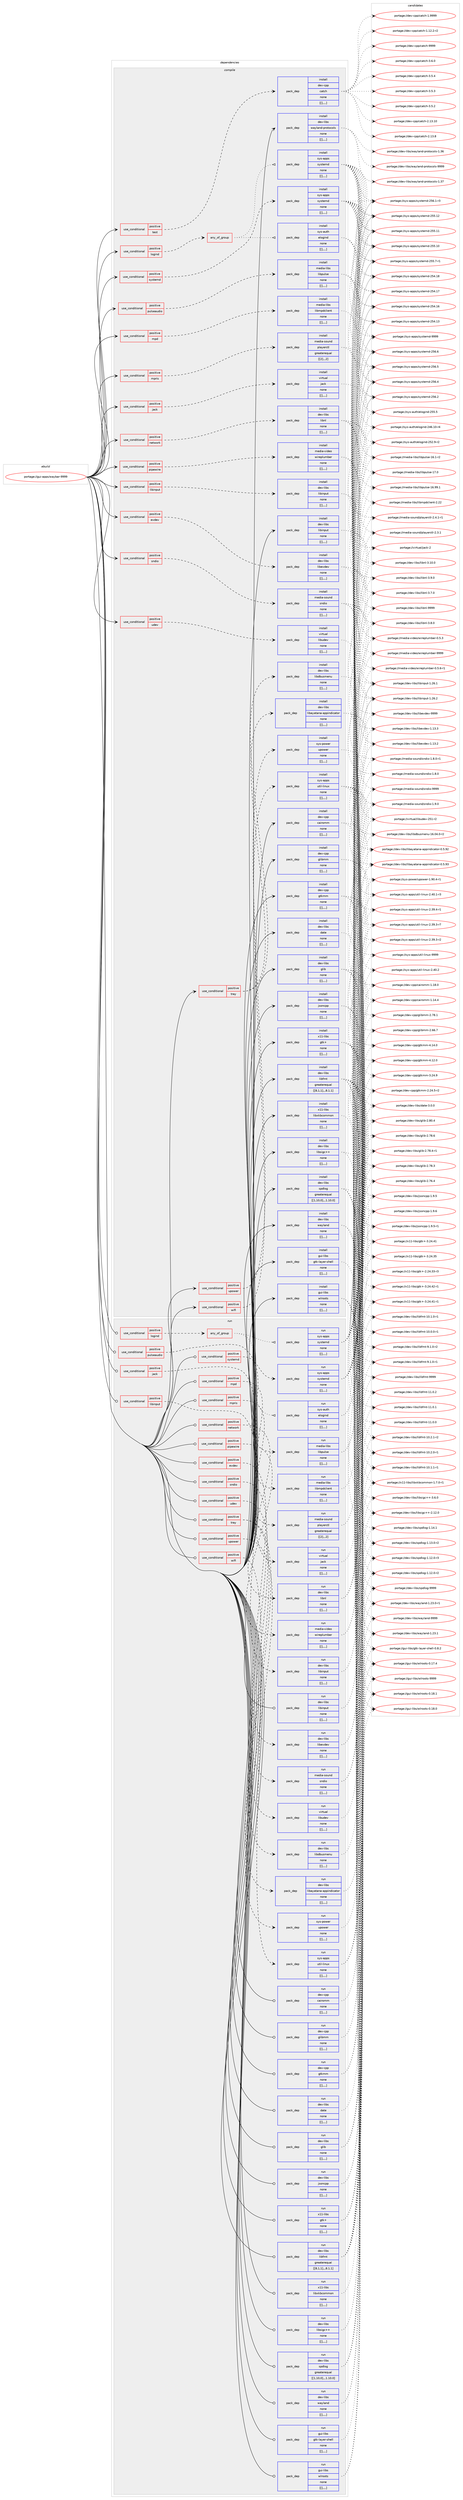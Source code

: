 digraph prolog {

# *************
# Graph options
# *************

newrank=true;
concentrate=true;
compound=true;
graph [rankdir=LR,fontname=Helvetica,fontsize=10,ranksep=1.5];#, ranksep=2.5, nodesep=0.2];
edge  [arrowhead=vee];
node  [fontname=Helvetica,fontsize=10];

# **********
# The ebuild
# **********

subgraph cluster_leftcol {
color=gray;
label=<<i>ebuild</i>>;
id [label="portage://gui-apps/waybar-9999", color=red, width=4, href="../gui-apps/waybar-9999.svg"];
}

# ****************
# The dependencies
# ****************

subgraph cluster_midcol {
color=gray;
label=<<i>dependencies</i>>;
subgraph cluster_compile {
fillcolor="#eeeeee";
style=filled;
label=<<i>compile</i>>;
subgraph cond68833 {
dependency247867 [label=<<TABLE BORDER="0" CELLBORDER="1" CELLSPACING="0" CELLPADDING="4"><TR><TD ROWSPAN="3" CELLPADDING="10">use_conditional</TD></TR><TR><TD>positive</TD></TR><TR><TD>evdev</TD></TR></TABLE>>, shape=none, color=red];
subgraph pack177492 {
dependency247868 [label=<<TABLE BORDER="0" CELLBORDER="1" CELLSPACING="0" CELLPADDING="4" WIDTH="220"><TR><TD ROWSPAN="6" CELLPADDING="30">pack_dep</TD></TR><TR><TD WIDTH="110">install</TD></TR><TR><TD>dev-libs</TD></TR><TR><TD>libevdev</TD></TR><TR><TD>none</TD></TR><TR><TD>[[],,,,]</TD></TR></TABLE>>, shape=none, color=blue];
}
dependency247867:e -> dependency247868:w [weight=20,style="dashed",arrowhead="vee"];
}
id:e -> dependency247867:w [weight=20,style="solid",arrowhead="vee"];
subgraph cond68834 {
dependency247869 [label=<<TABLE BORDER="0" CELLBORDER="1" CELLSPACING="0" CELLPADDING="4"><TR><TD ROWSPAN="3" CELLPADDING="10">use_conditional</TD></TR><TR><TD>positive</TD></TR><TR><TD>jack</TD></TR></TABLE>>, shape=none, color=red];
subgraph pack177493 {
dependency247870 [label=<<TABLE BORDER="0" CELLBORDER="1" CELLSPACING="0" CELLPADDING="4" WIDTH="220"><TR><TD ROWSPAN="6" CELLPADDING="30">pack_dep</TD></TR><TR><TD WIDTH="110">install</TD></TR><TR><TD>virtual</TD></TR><TR><TD>jack</TD></TR><TR><TD>none</TD></TR><TR><TD>[[],,,,]</TD></TR></TABLE>>, shape=none, color=blue];
}
dependency247869:e -> dependency247870:w [weight=20,style="dashed",arrowhead="vee"];
}
id:e -> dependency247869:w [weight=20,style="solid",arrowhead="vee"];
subgraph cond68835 {
dependency247871 [label=<<TABLE BORDER="0" CELLBORDER="1" CELLSPACING="0" CELLPADDING="4"><TR><TD ROWSPAN="3" CELLPADDING="10">use_conditional</TD></TR><TR><TD>positive</TD></TR><TR><TD>libinput</TD></TR></TABLE>>, shape=none, color=red];
subgraph pack177494 {
dependency247872 [label=<<TABLE BORDER="0" CELLBORDER="1" CELLSPACING="0" CELLPADDING="4" WIDTH="220"><TR><TD ROWSPAN="6" CELLPADDING="30">pack_dep</TD></TR><TR><TD WIDTH="110">install</TD></TR><TR><TD>dev-libs</TD></TR><TR><TD>libinput</TD></TR><TR><TD>none</TD></TR><TR><TD>[[],,,,]</TD></TR></TABLE>>, shape=none, color=blue];
}
dependency247871:e -> dependency247872:w [weight=20,style="dashed",arrowhead="vee"];
}
id:e -> dependency247871:w [weight=20,style="solid",arrowhead="vee"];
subgraph cond68836 {
dependency247873 [label=<<TABLE BORDER="0" CELLBORDER="1" CELLSPACING="0" CELLPADDING="4"><TR><TD ROWSPAN="3" CELLPADDING="10">use_conditional</TD></TR><TR><TD>positive</TD></TR><TR><TD>logind</TD></TR></TABLE>>, shape=none, color=red];
subgraph any1382 {
dependency247874 [label=<<TABLE BORDER="0" CELLBORDER="1" CELLSPACING="0" CELLPADDING="4"><TR><TD CELLPADDING="10">any_of_group</TD></TR></TABLE>>, shape=none, color=red];subgraph pack177495 {
dependency247875 [label=<<TABLE BORDER="0" CELLBORDER="1" CELLSPACING="0" CELLPADDING="4" WIDTH="220"><TR><TD ROWSPAN="6" CELLPADDING="30">pack_dep</TD></TR><TR><TD WIDTH="110">install</TD></TR><TR><TD>sys-apps</TD></TR><TR><TD>systemd</TD></TR><TR><TD>none</TD></TR><TR><TD>[[],,,,]</TD></TR></TABLE>>, shape=none, color=blue];
}
dependency247874:e -> dependency247875:w [weight=20,style="dotted",arrowhead="oinv"];
subgraph pack177496 {
dependency247876 [label=<<TABLE BORDER="0" CELLBORDER="1" CELLSPACING="0" CELLPADDING="4" WIDTH="220"><TR><TD ROWSPAN="6" CELLPADDING="30">pack_dep</TD></TR><TR><TD WIDTH="110">install</TD></TR><TR><TD>sys-auth</TD></TR><TR><TD>elogind</TD></TR><TR><TD>none</TD></TR><TR><TD>[[],,,,]</TD></TR></TABLE>>, shape=none, color=blue];
}
dependency247874:e -> dependency247876:w [weight=20,style="dotted",arrowhead="oinv"];
}
dependency247873:e -> dependency247874:w [weight=20,style="dashed",arrowhead="vee"];
}
id:e -> dependency247873:w [weight=20,style="solid",arrowhead="vee"];
subgraph cond68837 {
dependency247877 [label=<<TABLE BORDER="0" CELLBORDER="1" CELLSPACING="0" CELLPADDING="4"><TR><TD ROWSPAN="3" CELLPADDING="10">use_conditional</TD></TR><TR><TD>positive</TD></TR><TR><TD>mpd</TD></TR></TABLE>>, shape=none, color=red];
subgraph pack177497 {
dependency247878 [label=<<TABLE BORDER="0" CELLBORDER="1" CELLSPACING="0" CELLPADDING="4" WIDTH="220"><TR><TD ROWSPAN="6" CELLPADDING="30">pack_dep</TD></TR><TR><TD WIDTH="110">install</TD></TR><TR><TD>media-libs</TD></TR><TR><TD>libmpdclient</TD></TR><TR><TD>none</TD></TR><TR><TD>[[],,,,]</TD></TR></TABLE>>, shape=none, color=blue];
}
dependency247877:e -> dependency247878:w [weight=20,style="dashed",arrowhead="vee"];
}
id:e -> dependency247877:w [weight=20,style="solid",arrowhead="vee"];
subgraph cond68838 {
dependency247879 [label=<<TABLE BORDER="0" CELLBORDER="1" CELLSPACING="0" CELLPADDING="4"><TR><TD ROWSPAN="3" CELLPADDING="10">use_conditional</TD></TR><TR><TD>positive</TD></TR><TR><TD>mpris</TD></TR></TABLE>>, shape=none, color=red];
subgraph pack177498 {
dependency247880 [label=<<TABLE BORDER="0" CELLBORDER="1" CELLSPACING="0" CELLPADDING="4" WIDTH="220"><TR><TD ROWSPAN="6" CELLPADDING="30">pack_dep</TD></TR><TR><TD WIDTH="110">install</TD></TR><TR><TD>media-sound</TD></TR><TR><TD>playerctl</TD></TR><TR><TD>greaterequal</TD></TR><TR><TD>[[2],,,2]</TD></TR></TABLE>>, shape=none, color=blue];
}
dependency247879:e -> dependency247880:w [weight=20,style="dashed",arrowhead="vee"];
}
id:e -> dependency247879:w [weight=20,style="solid",arrowhead="vee"];
subgraph cond68839 {
dependency247881 [label=<<TABLE BORDER="0" CELLBORDER="1" CELLSPACING="0" CELLPADDING="4"><TR><TD ROWSPAN="3" CELLPADDING="10">use_conditional</TD></TR><TR><TD>positive</TD></TR><TR><TD>network</TD></TR></TABLE>>, shape=none, color=red];
subgraph pack177499 {
dependency247882 [label=<<TABLE BORDER="0" CELLBORDER="1" CELLSPACING="0" CELLPADDING="4" WIDTH="220"><TR><TD ROWSPAN="6" CELLPADDING="30">pack_dep</TD></TR><TR><TD WIDTH="110">install</TD></TR><TR><TD>dev-libs</TD></TR><TR><TD>libnl</TD></TR><TR><TD>none</TD></TR><TR><TD>[[],,,,]</TD></TR></TABLE>>, shape=none, color=blue];
}
dependency247881:e -> dependency247882:w [weight=20,style="dashed",arrowhead="vee"];
}
id:e -> dependency247881:w [weight=20,style="solid",arrowhead="vee"];
subgraph cond68840 {
dependency247883 [label=<<TABLE BORDER="0" CELLBORDER="1" CELLSPACING="0" CELLPADDING="4"><TR><TD ROWSPAN="3" CELLPADDING="10">use_conditional</TD></TR><TR><TD>positive</TD></TR><TR><TD>pipewire</TD></TR></TABLE>>, shape=none, color=red];
subgraph pack177500 {
dependency247884 [label=<<TABLE BORDER="0" CELLBORDER="1" CELLSPACING="0" CELLPADDING="4" WIDTH="220"><TR><TD ROWSPAN="6" CELLPADDING="30">pack_dep</TD></TR><TR><TD WIDTH="110">install</TD></TR><TR><TD>media-video</TD></TR><TR><TD>wireplumber</TD></TR><TR><TD>none</TD></TR><TR><TD>[[],,,,]</TD></TR></TABLE>>, shape=none, color=blue];
}
dependency247883:e -> dependency247884:w [weight=20,style="dashed",arrowhead="vee"];
}
id:e -> dependency247883:w [weight=20,style="solid",arrowhead="vee"];
subgraph cond68841 {
dependency247885 [label=<<TABLE BORDER="0" CELLBORDER="1" CELLSPACING="0" CELLPADDING="4"><TR><TD ROWSPAN="3" CELLPADDING="10">use_conditional</TD></TR><TR><TD>positive</TD></TR><TR><TD>pulseaudio</TD></TR></TABLE>>, shape=none, color=red];
subgraph pack177501 {
dependency247886 [label=<<TABLE BORDER="0" CELLBORDER="1" CELLSPACING="0" CELLPADDING="4" WIDTH="220"><TR><TD ROWSPAN="6" CELLPADDING="30">pack_dep</TD></TR><TR><TD WIDTH="110">install</TD></TR><TR><TD>media-libs</TD></TR><TR><TD>libpulse</TD></TR><TR><TD>none</TD></TR><TR><TD>[[],,,,]</TD></TR></TABLE>>, shape=none, color=blue];
}
dependency247885:e -> dependency247886:w [weight=20,style="dashed",arrowhead="vee"];
}
id:e -> dependency247885:w [weight=20,style="solid",arrowhead="vee"];
subgraph cond68842 {
dependency247887 [label=<<TABLE BORDER="0" CELLBORDER="1" CELLSPACING="0" CELLPADDING="4"><TR><TD ROWSPAN="3" CELLPADDING="10">use_conditional</TD></TR><TR><TD>positive</TD></TR><TR><TD>sndio</TD></TR></TABLE>>, shape=none, color=red];
subgraph pack177502 {
dependency247888 [label=<<TABLE BORDER="0" CELLBORDER="1" CELLSPACING="0" CELLPADDING="4" WIDTH="220"><TR><TD ROWSPAN="6" CELLPADDING="30">pack_dep</TD></TR><TR><TD WIDTH="110">install</TD></TR><TR><TD>media-sound</TD></TR><TR><TD>sndio</TD></TR><TR><TD>none</TD></TR><TR><TD>[[],,,,]</TD></TR></TABLE>>, shape=none, color=blue];
}
dependency247887:e -> dependency247888:w [weight=20,style="dashed",arrowhead="vee"];
}
id:e -> dependency247887:w [weight=20,style="solid",arrowhead="vee"];
subgraph cond68843 {
dependency247889 [label=<<TABLE BORDER="0" CELLBORDER="1" CELLSPACING="0" CELLPADDING="4"><TR><TD ROWSPAN="3" CELLPADDING="10">use_conditional</TD></TR><TR><TD>positive</TD></TR><TR><TD>systemd</TD></TR></TABLE>>, shape=none, color=red];
subgraph pack177503 {
dependency247890 [label=<<TABLE BORDER="0" CELLBORDER="1" CELLSPACING="0" CELLPADDING="4" WIDTH="220"><TR><TD ROWSPAN="6" CELLPADDING="30">pack_dep</TD></TR><TR><TD WIDTH="110">install</TD></TR><TR><TD>sys-apps</TD></TR><TR><TD>systemd</TD></TR><TR><TD>none</TD></TR><TR><TD>[[],,,,]</TD></TR></TABLE>>, shape=none, color=blue];
}
dependency247889:e -> dependency247890:w [weight=20,style="dashed",arrowhead="vee"];
}
id:e -> dependency247889:w [weight=20,style="solid",arrowhead="vee"];
subgraph cond68844 {
dependency247891 [label=<<TABLE BORDER="0" CELLBORDER="1" CELLSPACING="0" CELLPADDING="4"><TR><TD ROWSPAN="3" CELLPADDING="10">use_conditional</TD></TR><TR><TD>positive</TD></TR><TR><TD>test</TD></TR></TABLE>>, shape=none, color=red];
subgraph pack177504 {
dependency247892 [label=<<TABLE BORDER="0" CELLBORDER="1" CELLSPACING="0" CELLPADDING="4" WIDTH="220"><TR><TD ROWSPAN="6" CELLPADDING="30">pack_dep</TD></TR><TR><TD WIDTH="110">install</TD></TR><TR><TD>dev-cpp</TD></TR><TR><TD>catch</TD></TR><TR><TD>none</TD></TR><TR><TD>[[],,,,]</TD></TR></TABLE>>, shape=none, color=blue];
}
dependency247891:e -> dependency247892:w [weight=20,style="dashed",arrowhead="vee"];
}
id:e -> dependency247891:w [weight=20,style="solid",arrowhead="vee"];
subgraph cond68845 {
dependency247893 [label=<<TABLE BORDER="0" CELLBORDER="1" CELLSPACING="0" CELLPADDING="4"><TR><TD ROWSPAN="3" CELLPADDING="10">use_conditional</TD></TR><TR><TD>positive</TD></TR><TR><TD>tray</TD></TR></TABLE>>, shape=none, color=red];
subgraph pack177505 {
dependency247894 [label=<<TABLE BORDER="0" CELLBORDER="1" CELLSPACING="0" CELLPADDING="4" WIDTH="220"><TR><TD ROWSPAN="6" CELLPADDING="30">pack_dep</TD></TR><TR><TD WIDTH="110">install</TD></TR><TR><TD>dev-libs</TD></TR><TR><TD>libdbusmenu</TD></TR><TR><TD>none</TD></TR><TR><TD>[[],,,,]</TD></TR></TABLE>>, shape=none, color=blue];
}
dependency247893:e -> dependency247894:w [weight=20,style="dashed",arrowhead="vee"];
subgraph pack177506 {
dependency247895 [label=<<TABLE BORDER="0" CELLBORDER="1" CELLSPACING="0" CELLPADDING="4" WIDTH="220"><TR><TD ROWSPAN="6" CELLPADDING="30">pack_dep</TD></TR><TR><TD WIDTH="110">install</TD></TR><TR><TD>dev-libs</TD></TR><TR><TD>libayatana-appindicator</TD></TR><TR><TD>none</TD></TR><TR><TD>[[],,,,]</TD></TR></TABLE>>, shape=none, color=blue];
}
dependency247893:e -> dependency247895:w [weight=20,style="dashed",arrowhead="vee"];
}
id:e -> dependency247893:w [weight=20,style="solid",arrowhead="vee"];
subgraph cond68846 {
dependency247896 [label=<<TABLE BORDER="0" CELLBORDER="1" CELLSPACING="0" CELLPADDING="4"><TR><TD ROWSPAN="3" CELLPADDING="10">use_conditional</TD></TR><TR><TD>positive</TD></TR><TR><TD>udev</TD></TR></TABLE>>, shape=none, color=red];
subgraph pack177507 {
dependency247897 [label=<<TABLE BORDER="0" CELLBORDER="1" CELLSPACING="0" CELLPADDING="4" WIDTH="220"><TR><TD ROWSPAN="6" CELLPADDING="30">pack_dep</TD></TR><TR><TD WIDTH="110">install</TD></TR><TR><TD>virtual</TD></TR><TR><TD>libudev</TD></TR><TR><TD>none</TD></TR><TR><TD>[[],,,,]</TD></TR></TABLE>>, shape=none, color=blue];
}
dependency247896:e -> dependency247897:w [weight=20,style="dashed",arrowhead="vee"];
}
id:e -> dependency247896:w [weight=20,style="solid",arrowhead="vee"];
subgraph cond68847 {
dependency247898 [label=<<TABLE BORDER="0" CELLBORDER="1" CELLSPACING="0" CELLPADDING="4"><TR><TD ROWSPAN="3" CELLPADDING="10">use_conditional</TD></TR><TR><TD>positive</TD></TR><TR><TD>upower</TD></TR></TABLE>>, shape=none, color=red];
subgraph pack177508 {
dependency247899 [label=<<TABLE BORDER="0" CELLBORDER="1" CELLSPACING="0" CELLPADDING="4" WIDTH="220"><TR><TD ROWSPAN="6" CELLPADDING="30">pack_dep</TD></TR><TR><TD WIDTH="110">install</TD></TR><TR><TD>sys-power</TD></TR><TR><TD>upower</TD></TR><TR><TD>none</TD></TR><TR><TD>[[],,,,]</TD></TR></TABLE>>, shape=none, color=blue];
}
dependency247898:e -> dependency247899:w [weight=20,style="dashed",arrowhead="vee"];
}
id:e -> dependency247898:w [weight=20,style="solid",arrowhead="vee"];
subgraph cond68848 {
dependency247900 [label=<<TABLE BORDER="0" CELLBORDER="1" CELLSPACING="0" CELLPADDING="4"><TR><TD ROWSPAN="3" CELLPADDING="10">use_conditional</TD></TR><TR><TD>positive</TD></TR><TR><TD>wifi</TD></TR></TABLE>>, shape=none, color=red];
subgraph pack177509 {
dependency247901 [label=<<TABLE BORDER="0" CELLBORDER="1" CELLSPACING="0" CELLPADDING="4" WIDTH="220"><TR><TD ROWSPAN="6" CELLPADDING="30">pack_dep</TD></TR><TR><TD WIDTH="110">install</TD></TR><TR><TD>sys-apps</TD></TR><TR><TD>util-linux</TD></TR><TR><TD>none</TD></TR><TR><TD>[[],,,,]</TD></TR></TABLE>>, shape=none, color=blue];
}
dependency247900:e -> dependency247901:w [weight=20,style="dashed",arrowhead="vee"];
}
id:e -> dependency247900:w [weight=20,style="solid",arrowhead="vee"];
subgraph pack177510 {
dependency247902 [label=<<TABLE BORDER="0" CELLBORDER="1" CELLSPACING="0" CELLPADDING="4" WIDTH="220"><TR><TD ROWSPAN="6" CELLPADDING="30">pack_dep</TD></TR><TR><TD WIDTH="110">install</TD></TR><TR><TD>dev-cpp</TD></TR><TR><TD>cairomm</TD></TR><TR><TD>none</TD></TR><TR><TD>[[],,,,]</TD></TR></TABLE>>, shape=none, color=blue];
}
id:e -> dependency247902:w [weight=20,style="solid",arrowhead="vee"];
subgraph pack177511 {
dependency247903 [label=<<TABLE BORDER="0" CELLBORDER="1" CELLSPACING="0" CELLPADDING="4" WIDTH="220"><TR><TD ROWSPAN="6" CELLPADDING="30">pack_dep</TD></TR><TR><TD WIDTH="110">install</TD></TR><TR><TD>dev-cpp</TD></TR><TR><TD>glibmm</TD></TR><TR><TD>none</TD></TR><TR><TD>[[],,,,]</TD></TR></TABLE>>, shape=none, color=blue];
}
id:e -> dependency247903:w [weight=20,style="solid",arrowhead="vee"];
subgraph pack177512 {
dependency247904 [label=<<TABLE BORDER="0" CELLBORDER="1" CELLSPACING="0" CELLPADDING="4" WIDTH="220"><TR><TD ROWSPAN="6" CELLPADDING="30">pack_dep</TD></TR><TR><TD WIDTH="110">install</TD></TR><TR><TD>dev-cpp</TD></TR><TR><TD>gtkmm</TD></TR><TR><TD>none</TD></TR><TR><TD>[[],,,,]</TD></TR></TABLE>>, shape=none, color=blue];
}
id:e -> dependency247904:w [weight=20,style="solid",arrowhead="vee"];
subgraph pack177513 {
dependency247905 [label=<<TABLE BORDER="0" CELLBORDER="1" CELLSPACING="0" CELLPADDING="4" WIDTH="220"><TR><TD ROWSPAN="6" CELLPADDING="30">pack_dep</TD></TR><TR><TD WIDTH="110">install</TD></TR><TR><TD>dev-libs</TD></TR><TR><TD>date</TD></TR><TR><TD>none</TD></TR><TR><TD>[[],,,,]</TD></TR></TABLE>>, shape=none, color=blue];
}
id:e -> dependency247905:w [weight=20,style="solid",arrowhead="vee"];
subgraph pack177514 {
dependency247906 [label=<<TABLE BORDER="0" CELLBORDER="1" CELLSPACING="0" CELLPADDING="4" WIDTH="220"><TR><TD ROWSPAN="6" CELLPADDING="30">pack_dep</TD></TR><TR><TD WIDTH="110">install</TD></TR><TR><TD>dev-libs</TD></TR><TR><TD>glib</TD></TR><TR><TD>none</TD></TR><TR><TD>[[],,,,]</TD></TR></TABLE>>, shape=none, color=blue];
}
id:e -> dependency247906:w [weight=20,style="solid",arrowhead="vee"];
subgraph pack177515 {
dependency247907 [label=<<TABLE BORDER="0" CELLBORDER="1" CELLSPACING="0" CELLPADDING="4" WIDTH="220"><TR><TD ROWSPAN="6" CELLPADDING="30">pack_dep</TD></TR><TR><TD WIDTH="110">install</TD></TR><TR><TD>dev-libs</TD></TR><TR><TD>jsoncpp</TD></TR><TR><TD>none</TD></TR><TR><TD>[[],,,,]</TD></TR></TABLE>>, shape=none, color=blue];
}
id:e -> dependency247907:w [weight=20,style="solid",arrowhead="vee"];
subgraph pack177516 {
dependency247908 [label=<<TABLE BORDER="0" CELLBORDER="1" CELLSPACING="0" CELLPADDING="4" WIDTH="220"><TR><TD ROWSPAN="6" CELLPADDING="30">pack_dep</TD></TR><TR><TD WIDTH="110">install</TD></TR><TR><TD>dev-libs</TD></TR><TR><TD>libfmt</TD></TR><TR><TD>greaterequal</TD></TR><TR><TD>[[8,1,1],,,8.1.1]</TD></TR></TABLE>>, shape=none, color=blue];
}
id:e -> dependency247908:w [weight=20,style="solid",arrowhead="vee"];
subgraph pack177517 {
dependency247909 [label=<<TABLE BORDER="0" CELLBORDER="1" CELLSPACING="0" CELLPADDING="4" WIDTH="220"><TR><TD ROWSPAN="6" CELLPADDING="30">pack_dep</TD></TR><TR><TD WIDTH="110">install</TD></TR><TR><TD>dev-libs</TD></TR><TR><TD>libinput</TD></TR><TR><TD>none</TD></TR><TR><TD>[[],,,,]</TD></TR></TABLE>>, shape=none, color=blue];
}
id:e -> dependency247909:w [weight=20,style="solid",arrowhead="vee"];
subgraph pack177518 {
dependency247910 [label=<<TABLE BORDER="0" CELLBORDER="1" CELLSPACING="0" CELLPADDING="4" WIDTH="220"><TR><TD ROWSPAN="6" CELLPADDING="30">pack_dep</TD></TR><TR><TD WIDTH="110">install</TD></TR><TR><TD>dev-libs</TD></TR><TR><TD>libsigc++</TD></TR><TR><TD>none</TD></TR><TR><TD>[[],,,,]</TD></TR></TABLE>>, shape=none, color=blue];
}
id:e -> dependency247910:w [weight=20,style="solid",arrowhead="vee"];
subgraph pack177519 {
dependency247911 [label=<<TABLE BORDER="0" CELLBORDER="1" CELLSPACING="0" CELLPADDING="4" WIDTH="220"><TR><TD ROWSPAN="6" CELLPADDING="30">pack_dep</TD></TR><TR><TD WIDTH="110">install</TD></TR><TR><TD>dev-libs</TD></TR><TR><TD>spdlog</TD></TR><TR><TD>greaterequal</TD></TR><TR><TD>[[1,10,0],,,1.10.0]</TD></TR></TABLE>>, shape=none, color=blue];
}
id:e -> dependency247911:w [weight=20,style="solid",arrowhead="vee"];
subgraph pack177520 {
dependency247912 [label=<<TABLE BORDER="0" CELLBORDER="1" CELLSPACING="0" CELLPADDING="4" WIDTH="220"><TR><TD ROWSPAN="6" CELLPADDING="30">pack_dep</TD></TR><TR><TD WIDTH="110">install</TD></TR><TR><TD>dev-libs</TD></TR><TR><TD>wayland</TD></TR><TR><TD>none</TD></TR><TR><TD>[[],,,,]</TD></TR></TABLE>>, shape=none, color=blue];
}
id:e -> dependency247912:w [weight=20,style="solid",arrowhead="vee"];
subgraph pack177521 {
dependency247913 [label=<<TABLE BORDER="0" CELLBORDER="1" CELLSPACING="0" CELLPADDING="4" WIDTH="220"><TR><TD ROWSPAN="6" CELLPADDING="30">pack_dep</TD></TR><TR><TD WIDTH="110">install</TD></TR><TR><TD>dev-libs</TD></TR><TR><TD>wayland-protocols</TD></TR><TR><TD>none</TD></TR><TR><TD>[[],,,,]</TD></TR></TABLE>>, shape=none, color=blue];
}
id:e -> dependency247913:w [weight=20,style="solid",arrowhead="vee"];
subgraph pack177522 {
dependency247914 [label=<<TABLE BORDER="0" CELLBORDER="1" CELLSPACING="0" CELLPADDING="4" WIDTH="220"><TR><TD ROWSPAN="6" CELLPADDING="30">pack_dep</TD></TR><TR><TD WIDTH="110">install</TD></TR><TR><TD>gui-libs</TD></TR><TR><TD>gtk-layer-shell</TD></TR><TR><TD>none</TD></TR><TR><TD>[[],,,,]</TD></TR></TABLE>>, shape=none, color=blue];
}
id:e -> dependency247914:w [weight=20,style="solid",arrowhead="vee"];
subgraph pack177523 {
dependency247915 [label=<<TABLE BORDER="0" CELLBORDER="1" CELLSPACING="0" CELLPADDING="4" WIDTH="220"><TR><TD ROWSPAN="6" CELLPADDING="30">pack_dep</TD></TR><TR><TD WIDTH="110">install</TD></TR><TR><TD>gui-libs</TD></TR><TR><TD>wlroots</TD></TR><TR><TD>none</TD></TR><TR><TD>[[],,,,]</TD></TR></TABLE>>, shape=none, color=blue];
}
id:e -> dependency247915:w [weight=20,style="solid",arrowhead="vee"];
subgraph pack177524 {
dependency247916 [label=<<TABLE BORDER="0" CELLBORDER="1" CELLSPACING="0" CELLPADDING="4" WIDTH="220"><TR><TD ROWSPAN="6" CELLPADDING="30">pack_dep</TD></TR><TR><TD WIDTH="110">install</TD></TR><TR><TD>x11-libs</TD></TR><TR><TD>gtk+</TD></TR><TR><TD>none</TD></TR><TR><TD>[[],,,,]</TD></TR></TABLE>>, shape=none, color=blue];
}
id:e -> dependency247916:w [weight=20,style="solid",arrowhead="vee"];
subgraph pack177525 {
dependency247917 [label=<<TABLE BORDER="0" CELLBORDER="1" CELLSPACING="0" CELLPADDING="4" WIDTH="220"><TR><TD ROWSPAN="6" CELLPADDING="30">pack_dep</TD></TR><TR><TD WIDTH="110">install</TD></TR><TR><TD>x11-libs</TD></TR><TR><TD>libxkbcommon</TD></TR><TR><TD>none</TD></TR><TR><TD>[[],,,,]</TD></TR></TABLE>>, shape=none, color=blue];
}
id:e -> dependency247917:w [weight=20,style="solid",arrowhead="vee"];
}
subgraph cluster_compileandrun {
fillcolor="#eeeeee";
style=filled;
label=<<i>compile and run</i>>;
}
subgraph cluster_run {
fillcolor="#eeeeee";
style=filled;
label=<<i>run</i>>;
subgraph cond68849 {
dependency247918 [label=<<TABLE BORDER="0" CELLBORDER="1" CELLSPACING="0" CELLPADDING="4"><TR><TD ROWSPAN="3" CELLPADDING="10">use_conditional</TD></TR><TR><TD>positive</TD></TR><TR><TD>evdev</TD></TR></TABLE>>, shape=none, color=red];
subgraph pack177526 {
dependency247919 [label=<<TABLE BORDER="0" CELLBORDER="1" CELLSPACING="0" CELLPADDING="4" WIDTH="220"><TR><TD ROWSPAN="6" CELLPADDING="30">pack_dep</TD></TR><TR><TD WIDTH="110">run</TD></TR><TR><TD>dev-libs</TD></TR><TR><TD>libevdev</TD></TR><TR><TD>none</TD></TR><TR><TD>[[],,,,]</TD></TR></TABLE>>, shape=none, color=blue];
}
dependency247918:e -> dependency247919:w [weight=20,style="dashed",arrowhead="vee"];
}
id:e -> dependency247918:w [weight=20,style="solid",arrowhead="odot"];
subgraph cond68850 {
dependency247920 [label=<<TABLE BORDER="0" CELLBORDER="1" CELLSPACING="0" CELLPADDING="4"><TR><TD ROWSPAN="3" CELLPADDING="10">use_conditional</TD></TR><TR><TD>positive</TD></TR><TR><TD>jack</TD></TR></TABLE>>, shape=none, color=red];
subgraph pack177527 {
dependency247921 [label=<<TABLE BORDER="0" CELLBORDER="1" CELLSPACING="0" CELLPADDING="4" WIDTH="220"><TR><TD ROWSPAN="6" CELLPADDING="30">pack_dep</TD></TR><TR><TD WIDTH="110">run</TD></TR><TR><TD>virtual</TD></TR><TR><TD>jack</TD></TR><TR><TD>none</TD></TR><TR><TD>[[],,,,]</TD></TR></TABLE>>, shape=none, color=blue];
}
dependency247920:e -> dependency247921:w [weight=20,style="dashed",arrowhead="vee"];
}
id:e -> dependency247920:w [weight=20,style="solid",arrowhead="odot"];
subgraph cond68851 {
dependency247922 [label=<<TABLE BORDER="0" CELLBORDER="1" CELLSPACING="0" CELLPADDING="4"><TR><TD ROWSPAN="3" CELLPADDING="10">use_conditional</TD></TR><TR><TD>positive</TD></TR><TR><TD>libinput</TD></TR></TABLE>>, shape=none, color=red];
subgraph pack177528 {
dependency247923 [label=<<TABLE BORDER="0" CELLBORDER="1" CELLSPACING="0" CELLPADDING="4" WIDTH="220"><TR><TD ROWSPAN="6" CELLPADDING="30">pack_dep</TD></TR><TR><TD WIDTH="110">run</TD></TR><TR><TD>dev-libs</TD></TR><TR><TD>libinput</TD></TR><TR><TD>none</TD></TR><TR><TD>[[],,,,]</TD></TR></TABLE>>, shape=none, color=blue];
}
dependency247922:e -> dependency247923:w [weight=20,style="dashed",arrowhead="vee"];
}
id:e -> dependency247922:w [weight=20,style="solid",arrowhead="odot"];
subgraph cond68852 {
dependency247924 [label=<<TABLE BORDER="0" CELLBORDER="1" CELLSPACING="0" CELLPADDING="4"><TR><TD ROWSPAN="3" CELLPADDING="10">use_conditional</TD></TR><TR><TD>positive</TD></TR><TR><TD>logind</TD></TR></TABLE>>, shape=none, color=red];
subgraph any1383 {
dependency247925 [label=<<TABLE BORDER="0" CELLBORDER="1" CELLSPACING="0" CELLPADDING="4"><TR><TD CELLPADDING="10">any_of_group</TD></TR></TABLE>>, shape=none, color=red];subgraph pack177529 {
dependency247926 [label=<<TABLE BORDER="0" CELLBORDER="1" CELLSPACING="0" CELLPADDING="4" WIDTH="220"><TR><TD ROWSPAN="6" CELLPADDING="30">pack_dep</TD></TR><TR><TD WIDTH="110">run</TD></TR><TR><TD>sys-apps</TD></TR><TR><TD>systemd</TD></TR><TR><TD>none</TD></TR><TR><TD>[[],,,,]</TD></TR></TABLE>>, shape=none, color=blue];
}
dependency247925:e -> dependency247926:w [weight=20,style="dotted",arrowhead="oinv"];
subgraph pack177530 {
dependency247927 [label=<<TABLE BORDER="0" CELLBORDER="1" CELLSPACING="0" CELLPADDING="4" WIDTH="220"><TR><TD ROWSPAN="6" CELLPADDING="30">pack_dep</TD></TR><TR><TD WIDTH="110">run</TD></TR><TR><TD>sys-auth</TD></TR><TR><TD>elogind</TD></TR><TR><TD>none</TD></TR><TR><TD>[[],,,,]</TD></TR></TABLE>>, shape=none, color=blue];
}
dependency247925:e -> dependency247927:w [weight=20,style="dotted",arrowhead="oinv"];
}
dependency247924:e -> dependency247925:w [weight=20,style="dashed",arrowhead="vee"];
}
id:e -> dependency247924:w [weight=20,style="solid",arrowhead="odot"];
subgraph cond68853 {
dependency247928 [label=<<TABLE BORDER="0" CELLBORDER="1" CELLSPACING="0" CELLPADDING="4"><TR><TD ROWSPAN="3" CELLPADDING="10">use_conditional</TD></TR><TR><TD>positive</TD></TR><TR><TD>mpd</TD></TR></TABLE>>, shape=none, color=red];
subgraph pack177531 {
dependency247929 [label=<<TABLE BORDER="0" CELLBORDER="1" CELLSPACING="0" CELLPADDING="4" WIDTH="220"><TR><TD ROWSPAN="6" CELLPADDING="30">pack_dep</TD></TR><TR><TD WIDTH="110">run</TD></TR><TR><TD>media-libs</TD></TR><TR><TD>libmpdclient</TD></TR><TR><TD>none</TD></TR><TR><TD>[[],,,,]</TD></TR></TABLE>>, shape=none, color=blue];
}
dependency247928:e -> dependency247929:w [weight=20,style="dashed",arrowhead="vee"];
}
id:e -> dependency247928:w [weight=20,style="solid",arrowhead="odot"];
subgraph cond68854 {
dependency247930 [label=<<TABLE BORDER="0" CELLBORDER="1" CELLSPACING="0" CELLPADDING="4"><TR><TD ROWSPAN="3" CELLPADDING="10">use_conditional</TD></TR><TR><TD>positive</TD></TR><TR><TD>mpris</TD></TR></TABLE>>, shape=none, color=red];
subgraph pack177532 {
dependency247931 [label=<<TABLE BORDER="0" CELLBORDER="1" CELLSPACING="0" CELLPADDING="4" WIDTH="220"><TR><TD ROWSPAN="6" CELLPADDING="30">pack_dep</TD></TR><TR><TD WIDTH="110">run</TD></TR><TR><TD>media-sound</TD></TR><TR><TD>playerctl</TD></TR><TR><TD>greaterequal</TD></TR><TR><TD>[[2],,,2]</TD></TR></TABLE>>, shape=none, color=blue];
}
dependency247930:e -> dependency247931:w [weight=20,style="dashed",arrowhead="vee"];
}
id:e -> dependency247930:w [weight=20,style="solid",arrowhead="odot"];
subgraph cond68855 {
dependency247932 [label=<<TABLE BORDER="0" CELLBORDER="1" CELLSPACING="0" CELLPADDING="4"><TR><TD ROWSPAN="3" CELLPADDING="10">use_conditional</TD></TR><TR><TD>positive</TD></TR><TR><TD>network</TD></TR></TABLE>>, shape=none, color=red];
subgraph pack177533 {
dependency247933 [label=<<TABLE BORDER="0" CELLBORDER="1" CELLSPACING="0" CELLPADDING="4" WIDTH="220"><TR><TD ROWSPAN="6" CELLPADDING="30">pack_dep</TD></TR><TR><TD WIDTH="110">run</TD></TR><TR><TD>dev-libs</TD></TR><TR><TD>libnl</TD></TR><TR><TD>none</TD></TR><TR><TD>[[],,,,]</TD></TR></TABLE>>, shape=none, color=blue];
}
dependency247932:e -> dependency247933:w [weight=20,style="dashed",arrowhead="vee"];
}
id:e -> dependency247932:w [weight=20,style="solid",arrowhead="odot"];
subgraph cond68856 {
dependency247934 [label=<<TABLE BORDER="0" CELLBORDER="1" CELLSPACING="0" CELLPADDING="4"><TR><TD ROWSPAN="3" CELLPADDING="10">use_conditional</TD></TR><TR><TD>positive</TD></TR><TR><TD>pipewire</TD></TR></TABLE>>, shape=none, color=red];
subgraph pack177534 {
dependency247935 [label=<<TABLE BORDER="0" CELLBORDER="1" CELLSPACING="0" CELLPADDING="4" WIDTH="220"><TR><TD ROWSPAN="6" CELLPADDING="30">pack_dep</TD></TR><TR><TD WIDTH="110">run</TD></TR><TR><TD>media-video</TD></TR><TR><TD>wireplumber</TD></TR><TR><TD>none</TD></TR><TR><TD>[[],,,,]</TD></TR></TABLE>>, shape=none, color=blue];
}
dependency247934:e -> dependency247935:w [weight=20,style="dashed",arrowhead="vee"];
}
id:e -> dependency247934:w [weight=20,style="solid",arrowhead="odot"];
subgraph cond68857 {
dependency247936 [label=<<TABLE BORDER="0" CELLBORDER="1" CELLSPACING="0" CELLPADDING="4"><TR><TD ROWSPAN="3" CELLPADDING="10">use_conditional</TD></TR><TR><TD>positive</TD></TR><TR><TD>pulseaudio</TD></TR></TABLE>>, shape=none, color=red];
subgraph pack177535 {
dependency247937 [label=<<TABLE BORDER="0" CELLBORDER="1" CELLSPACING="0" CELLPADDING="4" WIDTH="220"><TR><TD ROWSPAN="6" CELLPADDING="30">pack_dep</TD></TR><TR><TD WIDTH="110">run</TD></TR><TR><TD>media-libs</TD></TR><TR><TD>libpulse</TD></TR><TR><TD>none</TD></TR><TR><TD>[[],,,,]</TD></TR></TABLE>>, shape=none, color=blue];
}
dependency247936:e -> dependency247937:w [weight=20,style="dashed",arrowhead="vee"];
}
id:e -> dependency247936:w [weight=20,style="solid",arrowhead="odot"];
subgraph cond68858 {
dependency247938 [label=<<TABLE BORDER="0" CELLBORDER="1" CELLSPACING="0" CELLPADDING="4"><TR><TD ROWSPAN="3" CELLPADDING="10">use_conditional</TD></TR><TR><TD>positive</TD></TR><TR><TD>sndio</TD></TR></TABLE>>, shape=none, color=red];
subgraph pack177536 {
dependency247939 [label=<<TABLE BORDER="0" CELLBORDER="1" CELLSPACING="0" CELLPADDING="4" WIDTH="220"><TR><TD ROWSPAN="6" CELLPADDING="30">pack_dep</TD></TR><TR><TD WIDTH="110">run</TD></TR><TR><TD>media-sound</TD></TR><TR><TD>sndio</TD></TR><TR><TD>none</TD></TR><TR><TD>[[],,,,]</TD></TR></TABLE>>, shape=none, color=blue];
}
dependency247938:e -> dependency247939:w [weight=20,style="dashed",arrowhead="vee"];
}
id:e -> dependency247938:w [weight=20,style="solid",arrowhead="odot"];
subgraph cond68859 {
dependency247940 [label=<<TABLE BORDER="0" CELLBORDER="1" CELLSPACING="0" CELLPADDING="4"><TR><TD ROWSPAN="3" CELLPADDING="10">use_conditional</TD></TR><TR><TD>positive</TD></TR><TR><TD>systemd</TD></TR></TABLE>>, shape=none, color=red];
subgraph pack177537 {
dependency247941 [label=<<TABLE BORDER="0" CELLBORDER="1" CELLSPACING="0" CELLPADDING="4" WIDTH="220"><TR><TD ROWSPAN="6" CELLPADDING="30">pack_dep</TD></TR><TR><TD WIDTH="110">run</TD></TR><TR><TD>sys-apps</TD></TR><TR><TD>systemd</TD></TR><TR><TD>none</TD></TR><TR><TD>[[],,,,]</TD></TR></TABLE>>, shape=none, color=blue];
}
dependency247940:e -> dependency247941:w [weight=20,style="dashed",arrowhead="vee"];
}
id:e -> dependency247940:w [weight=20,style="solid",arrowhead="odot"];
subgraph cond68860 {
dependency247942 [label=<<TABLE BORDER="0" CELLBORDER="1" CELLSPACING="0" CELLPADDING="4"><TR><TD ROWSPAN="3" CELLPADDING="10">use_conditional</TD></TR><TR><TD>positive</TD></TR><TR><TD>tray</TD></TR></TABLE>>, shape=none, color=red];
subgraph pack177538 {
dependency247943 [label=<<TABLE BORDER="0" CELLBORDER="1" CELLSPACING="0" CELLPADDING="4" WIDTH="220"><TR><TD ROWSPAN="6" CELLPADDING="30">pack_dep</TD></TR><TR><TD WIDTH="110">run</TD></TR><TR><TD>dev-libs</TD></TR><TR><TD>libdbusmenu</TD></TR><TR><TD>none</TD></TR><TR><TD>[[],,,,]</TD></TR></TABLE>>, shape=none, color=blue];
}
dependency247942:e -> dependency247943:w [weight=20,style="dashed",arrowhead="vee"];
subgraph pack177539 {
dependency247944 [label=<<TABLE BORDER="0" CELLBORDER="1" CELLSPACING="0" CELLPADDING="4" WIDTH="220"><TR><TD ROWSPAN="6" CELLPADDING="30">pack_dep</TD></TR><TR><TD WIDTH="110">run</TD></TR><TR><TD>dev-libs</TD></TR><TR><TD>libayatana-appindicator</TD></TR><TR><TD>none</TD></TR><TR><TD>[[],,,,]</TD></TR></TABLE>>, shape=none, color=blue];
}
dependency247942:e -> dependency247944:w [weight=20,style="dashed",arrowhead="vee"];
}
id:e -> dependency247942:w [weight=20,style="solid",arrowhead="odot"];
subgraph cond68861 {
dependency247945 [label=<<TABLE BORDER="0" CELLBORDER="1" CELLSPACING="0" CELLPADDING="4"><TR><TD ROWSPAN="3" CELLPADDING="10">use_conditional</TD></TR><TR><TD>positive</TD></TR><TR><TD>udev</TD></TR></TABLE>>, shape=none, color=red];
subgraph pack177540 {
dependency247946 [label=<<TABLE BORDER="0" CELLBORDER="1" CELLSPACING="0" CELLPADDING="4" WIDTH="220"><TR><TD ROWSPAN="6" CELLPADDING="30">pack_dep</TD></TR><TR><TD WIDTH="110">run</TD></TR><TR><TD>virtual</TD></TR><TR><TD>libudev</TD></TR><TR><TD>none</TD></TR><TR><TD>[[],,,,]</TD></TR></TABLE>>, shape=none, color=blue];
}
dependency247945:e -> dependency247946:w [weight=20,style="dashed",arrowhead="vee"];
}
id:e -> dependency247945:w [weight=20,style="solid",arrowhead="odot"];
subgraph cond68862 {
dependency247947 [label=<<TABLE BORDER="0" CELLBORDER="1" CELLSPACING="0" CELLPADDING="4"><TR><TD ROWSPAN="3" CELLPADDING="10">use_conditional</TD></TR><TR><TD>positive</TD></TR><TR><TD>upower</TD></TR></TABLE>>, shape=none, color=red];
subgraph pack177541 {
dependency247948 [label=<<TABLE BORDER="0" CELLBORDER="1" CELLSPACING="0" CELLPADDING="4" WIDTH="220"><TR><TD ROWSPAN="6" CELLPADDING="30">pack_dep</TD></TR><TR><TD WIDTH="110">run</TD></TR><TR><TD>sys-power</TD></TR><TR><TD>upower</TD></TR><TR><TD>none</TD></TR><TR><TD>[[],,,,]</TD></TR></TABLE>>, shape=none, color=blue];
}
dependency247947:e -> dependency247948:w [weight=20,style="dashed",arrowhead="vee"];
}
id:e -> dependency247947:w [weight=20,style="solid",arrowhead="odot"];
subgraph cond68863 {
dependency247949 [label=<<TABLE BORDER="0" CELLBORDER="1" CELLSPACING="0" CELLPADDING="4"><TR><TD ROWSPAN="3" CELLPADDING="10">use_conditional</TD></TR><TR><TD>positive</TD></TR><TR><TD>wifi</TD></TR></TABLE>>, shape=none, color=red];
subgraph pack177542 {
dependency247950 [label=<<TABLE BORDER="0" CELLBORDER="1" CELLSPACING="0" CELLPADDING="4" WIDTH="220"><TR><TD ROWSPAN="6" CELLPADDING="30">pack_dep</TD></TR><TR><TD WIDTH="110">run</TD></TR><TR><TD>sys-apps</TD></TR><TR><TD>util-linux</TD></TR><TR><TD>none</TD></TR><TR><TD>[[],,,,]</TD></TR></TABLE>>, shape=none, color=blue];
}
dependency247949:e -> dependency247950:w [weight=20,style="dashed",arrowhead="vee"];
}
id:e -> dependency247949:w [weight=20,style="solid",arrowhead="odot"];
subgraph pack177543 {
dependency247951 [label=<<TABLE BORDER="0" CELLBORDER="1" CELLSPACING="0" CELLPADDING="4" WIDTH="220"><TR><TD ROWSPAN="6" CELLPADDING="30">pack_dep</TD></TR><TR><TD WIDTH="110">run</TD></TR><TR><TD>dev-cpp</TD></TR><TR><TD>cairomm</TD></TR><TR><TD>none</TD></TR><TR><TD>[[],,,,]</TD></TR></TABLE>>, shape=none, color=blue];
}
id:e -> dependency247951:w [weight=20,style="solid",arrowhead="odot"];
subgraph pack177544 {
dependency247952 [label=<<TABLE BORDER="0" CELLBORDER="1" CELLSPACING="0" CELLPADDING="4" WIDTH="220"><TR><TD ROWSPAN="6" CELLPADDING="30">pack_dep</TD></TR><TR><TD WIDTH="110">run</TD></TR><TR><TD>dev-cpp</TD></TR><TR><TD>glibmm</TD></TR><TR><TD>none</TD></TR><TR><TD>[[],,,,]</TD></TR></TABLE>>, shape=none, color=blue];
}
id:e -> dependency247952:w [weight=20,style="solid",arrowhead="odot"];
subgraph pack177545 {
dependency247953 [label=<<TABLE BORDER="0" CELLBORDER="1" CELLSPACING="0" CELLPADDING="4" WIDTH="220"><TR><TD ROWSPAN="6" CELLPADDING="30">pack_dep</TD></TR><TR><TD WIDTH="110">run</TD></TR><TR><TD>dev-cpp</TD></TR><TR><TD>gtkmm</TD></TR><TR><TD>none</TD></TR><TR><TD>[[],,,,]</TD></TR></TABLE>>, shape=none, color=blue];
}
id:e -> dependency247953:w [weight=20,style="solid",arrowhead="odot"];
subgraph pack177546 {
dependency247954 [label=<<TABLE BORDER="0" CELLBORDER="1" CELLSPACING="0" CELLPADDING="4" WIDTH="220"><TR><TD ROWSPAN="6" CELLPADDING="30">pack_dep</TD></TR><TR><TD WIDTH="110">run</TD></TR><TR><TD>dev-libs</TD></TR><TR><TD>date</TD></TR><TR><TD>none</TD></TR><TR><TD>[[],,,,]</TD></TR></TABLE>>, shape=none, color=blue];
}
id:e -> dependency247954:w [weight=20,style="solid",arrowhead="odot"];
subgraph pack177547 {
dependency247955 [label=<<TABLE BORDER="0" CELLBORDER="1" CELLSPACING="0" CELLPADDING="4" WIDTH="220"><TR><TD ROWSPAN="6" CELLPADDING="30">pack_dep</TD></TR><TR><TD WIDTH="110">run</TD></TR><TR><TD>dev-libs</TD></TR><TR><TD>glib</TD></TR><TR><TD>none</TD></TR><TR><TD>[[],,,,]</TD></TR></TABLE>>, shape=none, color=blue];
}
id:e -> dependency247955:w [weight=20,style="solid",arrowhead="odot"];
subgraph pack177548 {
dependency247956 [label=<<TABLE BORDER="0" CELLBORDER="1" CELLSPACING="0" CELLPADDING="4" WIDTH="220"><TR><TD ROWSPAN="6" CELLPADDING="30">pack_dep</TD></TR><TR><TD WIDTH="110">run</TD></TR><TR><TD>dev-libs</TD></TR><TR><TD>jsoncpp</TD></TR><TR><TD>none</TD></TR><TR><TD>[[],,,,]</TD></TR></TABLE>>, shape=none, color=blue];
}
id:e -> dependency247956:w [weight=20,style="solid",arrowhead="odot"];
subgraph pack177549 {
dependency247957 [label=<<TABLE BORDER="0" CELLBORDER="1" CELLSPACING="0" CELLPADDING="4" WIDTH="220"><TR><TD ROWSPAN="6" CELLPADDING="30">pack_dep</TD></TR><TR><TD WIDTH="110">run</TD></TR><TR><TD>dev-libs</TD></TR><TR><TD>libfmt</TD></TR><TR><TD>greaterequal</TD></TR><TR><TD>[[8,1,1],,,8.1.1]</TD></TR></TABLE>>, shape=none, color=blue];
}
id:e -> dependency247957:w [weight=20,style="solid",arrowhead="odot"];
subgraph pack177550 {
dependency247958 [label=<<TABLE BORDER="0" CELLBORDER="1" CELLSPACING="0" CELLPADDING="4" WIDTH="220"><TR><TD ROWSPAN="6" CELLPADDING="30">pack_dep</TD></TR><TR><TD WIDTH="110">run</TD></TR><TR><TD>dev-libs</TD></TR><TR><TD>libinput</TD></TR><TR><TD>none</TD></TR><TR><TD>[[],,,,]</TD></TR></TABLE>>, shape=none, color=blue];
}
id:e -> dependency247958:w [weight=20,style="solid",arrowhead="odot"];
subgraph pack177551 {
dependency247959 [label=<<TABLE BORDER="0" CELLBORDER="1" CELLSPACING="0" CELLPADDING="4" WIDTH="220"><TR><TD ROWSPAN="6" CELLPADDING="30">pack_dep</TD></TR><TR><TD WIDTH="110">run</TD></TR><TR><TD>dev-libs</TD></TR><TR><TD>libsigc++</TD></TR><TR><TD>none</TD></TR><TR><TD>[[],,,,]</TD></TR></TABLE>>, shape=none, color=blue];
}
id:e -> dependency247959:w [weight=20,style="solid",arrowhead="odot"];
subgraph pack177552 {
dependency247960 [label=<<TABLE BORDER="0" CELLBORDER="1" CELLSPACING="0" CELLPADDING="4" WIDTH="220"><TR><TD ROWSPAN="6" CELLPADDING="30">pack_dep</TD></TR><TR><TD WIDTH="110">run</TD></TR><TR><TD>dev-libs</TD></TR><TR><TD>spdlog</TD></TR><TR><TD>greaterequal</TD></TR><TR><TD>[[1,10,0],,,1.10.0]</TD></TR></TABLE>>, shape=none, color=blue];
}
id:e -> dependency247960:w [weight=20,style="solid",arrowhead="odot"];
subgraph pack177553 {
dependency247961 [label=<<TABLE BORDER="0" CELLBORDER="1" CELLSPACING="0" CELLPADDING="4" WIDTH="220"><TR><TD ROWSPAN="6" CELLPADDING="30">pack_dep</TD></TR><TR><TD WIDTH="110">run</TD></TR><TR><TD>dev-libs</TD></TR><TR><TD>wayland</TD></TR><TR><TD>none</TD></TR><TR><TD>[[],,,,]</TD></TR></TABLE>>, shape=none, color=blue];
}
id:e -> dependency247961:w [weight=20,style="solid",arrowhead="odot"];
subgraph pack177554 {
dependency247962 [label=<<TABLE BORDER="0" CELLBORDER="1" CELLSPACING="0" CELLPADDING="4" WIDTH="220"><TR><TD ROWSPAN="6" CELLPADDING="30">pack_dep</TD></TR><TR><TD WIDTH="110">run</TD></TR><TR><TD>gui-libs</TD></TR><TR><TD>gtk-layer-shell</TD></TR><TR><TD>none</TD></TR><TR><TD>[[],,,,]</TD></TR></TABLE>>, shape=none, color=blue];
}
id:e -> dependency247962:w [weight=20,style="solid",arrowhead="odot"];
subgraph pack177555 {
dependency247963 [label=<<TABLE BORDER="0" CELLBORDER="1" CELLSPACING="0" CELLPADDING="4" WIDTH="220"><TR><TD ROWSPAN="6" CELLPADDING="30">pack_dep</TD></TR><TR><TD WIDTH="110">run</TD></TR><TR><TD>gui-libs</TD></TR><TR><TD>wlroots</TD></TR><TR><TD>none</TD></TR><TR><TD>[[],,,,]</TD></TR></TABLE>>, shape=none, color=blue];
}
id:e -> dependency247963:w [weight=20,style="solid",arrowhead="odot"];
subgraph pack177556 {
dependency247964 [label=<<TABLE BORDER="0" CELLBORDER="1" CELLSPACING="0" CELLPADDING="4" WIDTH="220"><TR><TD ROWSPAN="6" CELLPADDING="30">pack_dep</TD></TR><TR><TD WIDTH="110">run</TD></TR><TR><TD>x11-libs</TD></TR><TR><TD>gtk+</TD></TR><TR><TD>none</TD></TR><TR><TD>[[],,,,]</TD></TR></TABLE>>, shape=none, color=blue];
}
id:e -> dependency247964:w [weight=20,style="solid",arrowhead="odot"];
subgraph pack177557 {
dependency247965 [label=<<TABLE BORDER="0" CELLBORDER="1" CELLSPACING="0" CELLPADDING="4" WIDTH="220"><TR><TD ROWSPAN="6" CELLPADDING="30">pack_dep</TD></TR><TR><TD WIDTH="110">run</TD></TR><TR><TD>x11-libs</TD></TR><TR><TD>libxkbcommon</TD></TR><TR><TD>none</TD></TR><TR><TD>[[],,,,]</TD></TR></TABLE>>, shape=none, color=blue];
}
id:e -> dependency247965:w [weight=20,style="solid",arrowhead="odot"];
}
}

# **************
# The candidates
# **************

subgraph cluster_choices {
rank=same;
color=gray;
label=<<i>candidates</i>>;

subgraph choice177492 {
color=black;
nodesep=1;
choice100101118451081059811547108105981011181001011184557575757 [label="portage://dev-libs/libevdev-9999", color=red, width=4,href="../dev-libs/libevdev-9999.svg"];
choice1001011184510810598115471081059810111810010111845494649514651 [label="portage://dev-libs/libevdev-1.13.3", color=red, width=4,href="../dev-libs/libevdev-1.13.3.svg"];
choice1001011184510810598115471081059810111810010111845494649514650 [label="portage://dev-libs/libevdev-1.13.2", color=red, width=4,href="../dev-libs/libevdev-1.13.2.svg"];
dependency247868:e -> choice100101118451081059811547108105981011181001011184557575757:w [style=dotted,weight="100"];
dependency247868:e -> choice1001011184510810598115471081059810111810010111845494649514651:w [style=dotted,weight="100"];
dependency247868:e -> choice1001011184510810598115471081059810111810010111845494649514650:w [style=dotted,weight="100"];
}
subgraph choice177493 {
color=black;
nodesep=1;
choice118105114116117971084710697991074550 [label="portage://virtual/jack-2", color=red, width=4,href="../virtual/jack-2.svg"];
dependency247870:e -> choice118105114116117971084710697991074550:w [style=dotted,weight="100"];
}
subgraph choice177494 {
color=black;
nodesep=1;
choice1001011184510810598115471081059810511011211711645494650544650 [label="portage://dev-libs/libinput-1.26.2", color=red, width=4,href="../dev-libs/libinput-1.26.2.svg"];
choice1001011184510810598115471081059810511011211711645494650544649 [label="portage://dev-libs/libinput-1.26.1", color=red, width=4,href="../dev-libs/libinput-1.26.1.svg"];
dependency247872:e -> choice1001011184510810598115471081059810511011211711645494650544650:w [style=dotted,weight="100"];
dependency247872:e -> choice1001011184510810598115471081059810511011211711645494650544649:w [style=dotted,weight="100"];
}
subgraph choice177495 {
color=black;
nodesep=1;
choice1151211154597112112115471151211151161011091004557575757 [label="portage://sys-apps/systemd-9999", color=red, width=4,href="../sys-apps/systemd-9999.svg"];
choice115121115459711211211547115121115116101109100455053544654 [label="portage://sys-apps/systemd-256.6", color=red, width=4,href="../sys-apps/systemd-256.6.svg"];
choice115121115459711211211547115121115116101109100455053544653 [label="portage://sys-apps/systemd-256.5", color=red, width=4,href="../sys-apps/systemd-256.5.svg"];
choice115121115459711211211547115121115116101109100455053544652 [label="portage://sys-apps/systemd-256.4", color=red, width=4,href="../sys-apps/systemd-256.4.svg"];
choice115121115459711211211547115121115116101109100455053544650 [label="portage://sys-apps/systemd-256.2", color=red, width=4,href="../sys-apps/systemd-256.2.svg"];
choice1151211154597112112115471151211151161011091004550535446494511451 [label="portage://sys-apps/systemd-256.1-r3", color=red, width=4,href="../sys-apps/systemd-256.1-r3.svg"];
choice11512111545971121121154711512111511610110910045505353464950 [label="portage://sys-apps/systemd-255.12", color=red, width=4,href="../sys-apps/systemd-255.12.svg"];
choice11512111545971121121154711512111511610110910045505353464949 [label="portage://sys-apps/systemd-255.11", color=red, width=4,href="../sys-apps/systemd-255.11.svg"];
choice11512111545971121121154711512111511610110910045505353464948 [label="portage://sys-apps/systemd-255.10", color=red, width=4,href="../sys-apps/systemd-255.10.svg"];
choice1151211154597112112115471151211151161011091004550535346554511449 [label="portage://sys-apps/systemd-255.7-r1", color=red, width=4,href="../sys-apps/systemd-255.7-r1.svg"];
choice11512111545971121121154711512111511610110910045505352464956 [label="portage://sys-apps/systemd-254.18", color=red, width=4,href="../sys-apps/systemd-254.18.svg"];
choice11512111545971121121154711512111511610110910045505352464955 [label="portage://sys-apps/systemd-254.17", color=red, width=4,href="../sys-apps/systemd-254.17.svg"];
choice11512111545971121121154711512111511610110910045505352464954 [label="portage://sys-apps/systemd-254.16", color=red, width=4,href="../sys-apps/systemd-254.16.svg"];
choice11512111545971121121154711512111511610110910045505352464951 [label="portage://sys-apps/systemd-254.13", color=red, width=4,href="../sys-apps/systemd-254.13.svg"];
dependency247875:e -> choice1151211154597112112115471151211151161011091004557575757:w [style=dotted,weight="100"];
dependency247875:e -> choice115121115459711211211547115121115116101109100455053544654:w [style=dotted,weight="100"];
dependency247875:e -> choice115121115459711211211547115121115116101109100455053544653:w [style=dotted,weight="100"];
dependency247875:e -> choice115121115459711211211547115121115116101109100455053544652:w [style=dotted,weight="100"];
dependency247875:e -> choice115121115459711211211547115121115116101109100455053544650:w [style=dotted,weight="100"];
dependency247875:e -> choice1151211154597112112115471151211151161011091004550535446494511451:w [style=dotted,weight="100"];
dependency247875:e -> choice11512111545971121121154711512111511610110910045505353464950:w [style=dotted,weight="100"];
dependency247875:e -> choice11512111545971121121154711512111511610110910045505353464949:w [style=dotted,weight="100"];
dependency247875:e -> choice11512111545971121121154711512111511610110910045505353464948:w [style=dotted,weight="100"];
dependency247875:e -> choice1151211154597112112115471151211151161011091004550535346554511449:w [style=dotted,weight="100"];
dependency247875:e -> choice11512111545971121121154711512111511610110910045505352464956:w [style=dotted,weight="100"];
dependency247875:e -> choice11512111545971121121154711512111511610110910045505352464955:w [style=dotted,weight="100"];
dependency247875:e -> choice11512111545971121121154711512111511610110910045505352464954:w [style=dotted,weight="100"];
dependency247875:e -> choice11512111545971121121154711512111511610110910045505352464951:w [style=dotted,weight="100"];
}
subgraph choice177496 {
color=black;
nodesep=1;
choice115121115459711711610447101108111103105110100455053534653 [label="portage://sys-auth/elogind-255.5", color=red, width=4,href="../sys-auth/elogind-255.5.svg"];
choice1151211154597117116104471011081111031051101004550535046574511450 [label="portage://sys-auth/elogind-252.9-r2", color=red, width=4,href="../sys-auth/elogind-252.9-r2.svg"];
choice115121115459711711610447101108111103105110100455052544649484511452 [label="portage://sys-auth/elogind-246.10-r4", color=red, width=4,href="../sys-auth/elogind-246.10-r4.svg"];
dependency247876:e -> choice115121115459711711610447101108111103105110100455053534653:w [style=dotted,weight="100"];
dependency247876:e -> choice1151211154597117116104471011081111031051101004550535046574511450:w [style=dotted,weight="100"];
dependency247876:e -> choice115121115459711711610447101108111103105110100455052544649484511452:w [style=dotted,weight="100"];
}
subgraph choice177497 {
color=black;
nodesep=1;
choice1091011001059745108105981154710810598109112100991081051011101164550465050 [label="portage://media-libs/libmpdclient-2.22", color=red, width=4,href="../media-libs/libmpdclient-2.22.svg"];
dependency247878:e -> choice1091011001059745108105981154710810598109112100991081051011101164550465050:w [style=dotted,weight="100"];
}
subgraph choice177498 {
color=black;
nodesep=1;
choice10910110010597451151111171101004711210897121101114991161084550465246494511449 [label="portage://media-sound/playerctl-2.4.1-r1", color=red, width=4,href="../media-sound/playerctl-2.4.1-r1.svg"];
choice1091011001059745115111117110100471121089712110111499116108455046514649 [label="portage://media-sound/playerctl-2.3.1", color=red, width=4,href="../media-sound/playerctl-2.3.1.svg"];
dependency247880:e -> choice10910110010597451151111171101004711210897121101114991161084550465246494511449:w [style=dotted,weight="100"];
dependency247880:e -> choice1091011001059745115111117110100471121089712110111499116108455046514649:w [style=dotted,weight="100"];
}
subgraph choice177499 {
color=black;
nodesep=1;
choice100101118451081059811547108105981101084557575757 [label="portage://dev-libs/libnl-9999", color=red, width=4,href="../dev-libs/libnl-9999.svg"];
choice1001011184510810598115471081059811010845514649484648 [label="portage://dev-libs/libnl-3.10.0", color=red, width=4,href="../dev-libs/libnl-3.10.0.svg"];
choice10010111845108105981154710810598110108455146574648 [label="portage://dev-libs/libnl-3.9.0", color=red, width=4,href="../dev-libs/libnl-3.9.0.svg"];
choice10010111845108105981154710810598110108455146564648 [label="portage://dev-libs/libnl-3.8.0", color=red, width=4,href="../dev-libs/libnl-3.8.0.svg"];
choice10010111845108105981154710810598110108455146554648 [label="portage://dev-libs/libnl-3.7.0", color=red, width=4,href="../dev-libs/libnl-3.7.0.svg"];
dependency247882:e -> choice100101118451081059811547108105981101084557575757:w [style=dotted,weight="100"];
dependency247882:e -> choice1001011184510810598115471081059811010845514649484648:w [style=dotted,weight="100"];
dependency247882:e -> choice10010111845108105981154710810598110108455146574648:w [style=dotted,weight="100"];
dependency247882:e -> choice10010111845108105981154710810598110108455146564648:w [style=dotted,weight="100"];
dependency247882:e -> choice10010111845108105981154710810598110108455146554648:w [style=dotted,weight="100"];
}
subgraph choice177500 {
color=black;
nodesep=1;
choice109101100105974511810510010111147119105114101112108117109981011144557575757 [label="portage://media-video/wireplumber-9999", color=red, width=4,href="../media-video/wireplumber-9999.svg"];
choice109101100105974511810510010111147119105114101112108117109981011144548465346544511449 [label="portage://media-video/wireplumber-0.5.6-r1", color=red, width=4,href="../media-video/wireplumber-0.5.6-r1.svg"];
choice10910110010597451181051001011114711910511410111210811710998101114454846534651 [label="portage://media-video/wireplumber-0.5.3", color=red, width=4,href="../media-video/wireplumber-0.5.3.svg"];
dependency247884:e -> choice109101100105974511810510010111147119105114101112108117109981011144557575757:w [style=dotted,weight="100"];
dependency247884:e -> choice109101100105974511810510010111147119105114101112108117109981011144548465346544511449:w [style=dotted,weight="100"];
dependency247884:e -> choice10910110010597451181051001011114711910511410111210811710998101114454846534651:w [style=dotted,weight="100"];
}
subgraph choice177501 {
color=black;
nodesep=1;
choice10910110010597451081059811547108105981121171081151014549554648 [label="portage://media-libs/libpulse-17.0", color=red, width=4,href="../media-libs/libpulse-17.0.svg"];
choice10910110010597451081059811547108105981121171081151014549544657574649 [label="portage://media-libs/libpulse-16.99.1", color=red, width=4,href="../media-libs/libpulse-16.99.1.svg"];
choice109101100105974510810598115471081059811211710811510145495446494511450 [label="portage://media-libs/libpulse-16.1-r2", color=red, width=4,href="../media-libs/libpulse-16.1-r2.svg"];
dependency247886:e -> choice10910110010597451081059811547108105981121171081151014549554648:w [style=dotted,weight="100"];
dependency247886:e -> choice10910110010597451081059811547108105981121171081151014549544657574649:w [style=dotted,weight="100"];
dependency247886:e -> choice109101100105974510810598115471081059811211710811510145495446494511450:w [style=dotted,weight="100"];
}
subgraph choice177502 {
color=black;
nodesep=1;
choice1091011001059745115111117110100471151101001051114557575757 [label="portage://media-sound/sndio-9999", color=red, width=4,href="../media-sound/sndio-9999.svg"];
choice109101100105974511511111711010047115110100105111454946574648 [label="portage://media-sound/sndio-1.9.0", color=red, width=4,href="../media-sound/sndio-1.9.0.svg"];
choice1091011001059745115111117110100471151101001051114549465646484511449 [label="portage://media-sound/sndio-1.8.0-r1", color=red, width=4,href="../media-sound/sndio-1.8.0-r1.svg"];
choice109101100105974511511111711010047115110100105111454946564648 [label="portage://media-sound/sndio-1.8.0", color=red, width=4,href="../media-sound/sndio-1.8.0.svg"];
dependency247888:e -> choice1091011001059745115111117110100471151101001051114557575757:w [style=dotted,weight="100"];
dependency247888:e -> choice109101100105974511511111711010047115110100105111454946574648:w [style=dotted,weight="100"];
dependency247888:e -> choice1091011001059745115111117110100471151101001051114549465646484511449:w [style=dotted,weight="100"];
dependency247888:e -> choice109101100105974511511111711010047115110100105111454946564648:w [style=dotted,weight="100"];
}
subgraph choice177503 {
color=black;
nodesep=1;
choice1151211154597112112115471151211151161011091004557575757 [label="portage://sys-apps/systemd-9999", color=red, width=4,href="../sys-apps/systemd-9999.svg"];
choice115121115459711211211547115121115116101109100455053544654 [label="portage://sys-apps/systemd-256.6", color=red, width=4,href="../sys-apps/systemd-256.6.svg"];
choice115121115459711211211547115121115116101109100455053544653 [label="portage://sys-apps/systemd-256.5", color=red, width=4,href="../sys-apps/systemd-256.5.svg"];
choice115121115459711211211547115121115116101109100455053544652 [label="portage://sys-apps/systemd-256.4", color=red, width=4,href="../sys-apps/systemd-256.4.svg"];
choice115121115459711211211547115121115116101109100455053544650 [label="portage://sys-apps/systemd-256.2", color=red, width=4,href="../sys-apps/systemd-256.2.svg"];
choice1151211154597112112115471151211151161011091004550535446494511451 [label="portage://sys-apps/systemd-256.1-r3", color=red, width=4,href="../sys-apps/systemd-256.1-r3.svg"];
choice11512111545971121121154711512111511610110910045505353464950 [label="portage://sys-apps/systemd-255.12", color=red, width=4,href="../sys-apps/systemd-255.12.svg"];
choice11512111545971121121154711512111511610110910045505353464949 [label="portage://sys-apps/systemd-255.11", color=red, width=4,href="../sys-apps/systemd-255.11.svg"];
choice11512111545971121121154711512111511610110910045505353464948 [label="portage://sys-apps/systemd-255.10", color=red, width=4,href="../sys-apps/systemd-255.10.svg"];
choice1151211154597112112115471151211151161011091004550535346554511449 [label="portage://sys-apps/systemd-255.7-r1", color=red, width=4,href="../sys-apps/systemd-255.7-r1.svg"];
choice11512111545971121121154711512111511610110910045505352464956 [label="portage://sys-apps/systemd-254.18", color=red, width=4,href="../sys-apps/systemd-254.18.svg"];
choice11512111545971121121154711512111511610110910045505352464955 [label="portage://sys-apps/systemd-254.17", color=red, width=4,href="../sys-apps/systemd-254.17.svg"];
choice11512111545971121121154711512111511610110910045505352464954 [label="portage://sys-apps/systemd-254.16", color=red, width=4,href="../sys-apps/systemd-254.16.svg"];
choice11512111545971121121154711512111511610110910045505352464951 [label="portage://sys-apps/systemd-254.13", color=red, width=4,href="../sys-apps/systemd-254.13.svg"];
dependency247890:e -> choice1151211154597112112115471151211151161011091004557575757:w [style=dotted,weight="100"];
dependency247890:e -> choice115121115459711211211547115121115116101109100455053544654:w [style=dotted,weight="100"];
dependency247890:e -> choice115121115459711211211547115121115116101109100455053544653:w [style=dotted,weight="100"];
dependency247890:e -> choice115121115459711211211547115121115116101109100455053544652:w [style=dotted,weight="100"];
dependency247890:e -> choice115121115459711211211547115121115116101109100455053544650:w [style=dotted,weight="100"];
dependency247890:e -> choice1151211154597112112115471151211151161011091004550535446494511451:w [style=dotted,weight="100"];
dependency247890:e -> choice11512111545971121121154711512111511610110910045505353464950:w [style=dotted,weight="100"];
dependency247890:e -> choice11512111545971121121154711512111511610110910045505353464949:w [style=dotted,weight="100"];
dependency247890:e -> choice11512111545971121121154711512111511610110910045505353464948:w [style=dotted,weight="100"];
dependency247890:e -> choice1151211154597112112115471151211151161011091004550535346554511449:w [style=dotted,weight="100"];
dependency247890:e -> choice11512111545971121121154711512111511610110910045505352464956:w [style=dotted,weight="100"];
dependency247890:e -> choice11512111545971121121154711512111511610110910045505352464955:w [style=dotted,weight="100"];
dependency247890:e -> choice11512111545971121121154711512111511610110910045505352464954:w [style=dotted,weight="100"];
dependency247890:e -> choice11512111545971121121154711512111511610110910045505352464951:w [style=dotted,weight="100"];
}
subgraph choice177504 {
color=black;
nodesep=1;
choice1001011184599112112479997116991044557575757 [label="portage://dev-cpp/catch-9999", color=red, width=4,href="../dev-cpp/catch-9999.svg"];
choice100101118459911211247999711699104455146544648 [label="portage://dev-cpp/catch-3.6.0", color=red, width=4,href="../dev-cpp/catch-3.6.0.svg"];
choice100101118459911211247999711699104455146534652 [label="portage://dev-cpp/catch-3.5.4", color=red, width=4,href="../dev-cpp/catch-3.5.4.svg"];
choice100101118459911211247999711699104455146534651 [label="portage://dev-cpp/catch-3.5.3", color=red, width=4,href="../dev-cpp/catch-3.5.3.svg"];
choice100101118459911211247999711699104455146534650 [label="portage://dev-cpp/catch-3.5.2", color=red, width=4,href="../dev-cpp/catch-3.5.2.svg"];
choice1001011184599112112479997116991044550464951464948 [label="portage://dev-cpp/catch-2.13.10", color=red, width=4,href="../dev-cpp/catch-2.13.10.svg"];
choice10010111845991121124799971169910445504649514656 [label="portage://dev-cpp/catch-2.13.8", color=red, width=4,href="../dev-cpp/catch-2.13.8.svg"];
choice10010111845991121124799971169910445494657575757 [label="portage://dev-cpp/catch-1.9999", color=red, width=4,href="../dev-cpp/catch-1.9999.svg"];
choice100101118459911211247999711699104454946495046504511450 [label="portage://dev-cpp/catch-1.12.2-r2", color=red, width=4,href="../dev-cpp/catch-1.12.2-r2.svg"];
dependency247892:e -> choice1001011184599112112479997116991044557575757:w [style=dotted,weight="100"];
dependency247892:e -> choice100101118459911211247999711699104455146544648:w [style=dotted,weight="100"];
dependency247892:e -> choice100101118459911211247999711699104455146534652:w [style=dotted,weight="100"];
dependency247892:e -> choice100101118459911211247999711699104455146534651:w [style=dotted,weight="100"];
dependency247892:e -> choice100101118459911211247999711699104455146534650:w [style=dotted,weight="100"];
dependency247892:e -> choice1001011184599112112479997116991044550464951464948:w [style=dotted,weight="100"];
dependency247892:e -> choice10010111845991121124799971169910445504649514656:w [style=dotted,weight="100"];
dependency247892:e -> choice10010111845991121124799971169910445494657575757:w [style=dotted,weight="100"];
dependency247892:e -> choice100101118459911211247999711699104454946495046504511450:w [style=dotted,weight="100"];
}
subgraph choice177505 {
color=black;
nodesep=1;
choice100101118451081059811547108105981009811711510910111011745495446485246484511450 [label="portage://dev-libs/libdbusmenu-16.04.0-r2", color=red, width=4,href="../dev-libs/libdbusmenu-16.04.0-r2.svg"];
dependency247894:e -> choice100101118451081059811547108105981009811711510910111011745495446485246484511450:w [style=dotted,weight="100"];
}
subgraph choice177506 {
color=black;
nodesep=1;
choice10010111845108105981154710810598971219711697110974597112112105110100105999711611111445484653465751 [label="portage://dev-libs/libayatana-appindicator-0.5.93", color=red, width=4,href="../dev-libs/libayatana-appindicator-0.5.93.svg"];
choice10010111845108105981154710810598971219711697110974597112112105110100105999711611111445484653465750 [label="portage://dev-libs/libayatana-appindicator-0.5.92", color=red, width=4,href="../dev-libs/libayatana-appindicator-0.5.92.svg"];
dependency247895:e -> choice10010111845108105981154710810598971219711697110974597112112105110100105999711611111445484653465751:w [style=dotted,weight="100"];
dependency247895:e -> choice10010111845108105981154710810598971219711697110974597112112105110100105999711611111445484653465750:w [style=dotted,weight="100"];
}
subgraph choice177507 {
color=black;
nodesep=1;
choice118105114116117971084710810598117100101118455053494511450 [label="portage://virtual/libudev-251-r2", color=red, width=4,href="../virtual/libudev-251-r2.svg"];
dependency247897:e -> choice118105114116117971084710810598117100101118455053494511450:w [style=dotted,weight="100"];
}
subgraph choice177508 {
color=black;
nodesep=1;
choice1151211154511211111910111447117112111119101114454946574846524511449 [label="portage://sys-power/upower-1.90.4-r1", color=red, width=4,href="../sys-power/upower-1.90.4-r1.svg"];
dependency247899:e -> choice1151211154511211111910111447117112111119101114454946574846524511449:w [style=dotted,weight="100"];
}
subgraph choice177509 {
color=black;
nodesep=1;
choice115121115459711211211547117116105108451081051101171204557575757 [label="portage://sys-apps/util-linux-9999", color=red, width=4,href="../sys-apps/util-linux-9999.svg"];
choice1151211154597112112115471171161051084510810511011712045504652484650 [label="portage://sys-apps/util-linux-2.40.2", color=red, width=4,href="../sys-apps/util-linux-2.40.2.svg"];
choice11512111545971121121154711711610510845108105110117120455046524846494511451 [label="portage://sys-apps/util-linux-2.40.1-r3", color=red, width=4,href="../sys-apps/util-linux-2.40.1-r3.svg"];
choice11512111545971121121154711711610510845108105110117120455046515746524511449 [label="portage://sys-apps/util-linux-2.39.4-r1", color=red, width=4,href="../sys-apps/util-linux-2.39.4-r1.svg"];
choice11512111545971121121154711711610510845108105110117120455046515746514511455 [label="portage://sys-apps/util-linux-2.39.3-r7", color=red, width=4,href="../sys-apps/util-linux-2.39.3-r7.svg"];
choice11512111545971121121154711711610510845108105110117120455046515746514511450 [label="portage://sys-apps/util-linux-2.39.3-r2", color=red, width=4,href="../sys-apps/util-linux-2.39.3-r2.svg"];
dependency247901:e -> choice115121115459711211211547117116105108451081051101171204557575757:w [style=dotted,weight="100"];
dependency247901:e -> choice1151211154597112112115471171161051084510810511011712045504652484650:w [style=dotted,weight="100"];
dependency247901:e -> choice11512111545971121121154711711610510845108105110117120455046524846494511451:w [style=dotted,weight="100"];
dependency247901:e -> choice11512111545971121121154711711610510845108105110117120455046515746524511449:w [style=dotted,weight="100"];
dependency247901:e -> choice11512111545971121121154711711610510845108105110117120455046515746514511455:w [style=dotted,weight="100"];
dependency247901:e -> choice11512111545971121121154711711610510845108105110117120455046515746514511450:w [style=dotted,weight="100"];
}
subgraph choice177510 {
color=black;
nodesep=1;
choice100101118459911211247999710511411110910945494649564648 [label="portage://dev-cpp/cairomm-1.18.0", color=red, width=4,href="../dev-cpp/cairomm-1.18.0.svg"];
choice100101118459911211247999710511411110910945494649524652 [label="portage://dev-cpp/cairomm-1.14.4", color=red, width=4,href="../dev-cpp/cairomm-1.14.4.svg"];
dependency247902:e -> choice100101118459911211247999710511411110910945494649564648:w [style=dotted,weight="100"];
dependency247902:e -> choice100101118459911211247999710511411110910945494649524652:w [style=dotted,weight="100"];
}
subgraph choice177511 {
color=black;
nodesep=1;
choice1001011184599112112471031081059810910945504655564649 [label="portage://dev-cpp/glibmm-2.78.1", color=red, width=4,href="../dev-cpp/glibmm-2.78.1.svg"];
choice1001011184599112112471031081059810910945504654544655 [label="portage://dev-cpp/glibmm-2.66.7", color=red, width=4,href="../dev-cpp/glibmm-2.66.7.svg"];
dependency247903:e -> choice1001011184599112112471031081059810910945504655564649:w [style=dotted,weight="100"];
dependency247903:e -> choice1001011184599112112471031081059810910945504654544655:w [style=dotted,weight="100"];
}
subgraph choice177512 {
color=black;
nodesep=1;
choice10010111845991121124710311610710910945524649524648 [label="portage://dev-cpp/gtkmm-4.14.0", color=red, width=4,href="../dev-cpp/gtkmm-4.14.0.svg"];
choice10010111845991121124710311610710910945524649504648 [label="portage://dev-cpp/gtkmm-4.12.0", color=red, width=4,href="../dev-cpp/gtkmm-4.12.0.svg"];
choice10010111845991121124710311610710910945514650524657 [label="portage://dev-cpp/gtkmm-3.24.9", color=red, width=4,href="../dev-cpp/gtkmm-3.24.9.svg"];
choice100101118459911211247103116107109109455046505246534511450 [label="portage://dev-cpp/gtkmm-2.24.5-r2", color=red, width=4,href="../dev-cpp/gtkmm-2.24.5-r2.svg"];
dependency247904:e -> choice10010111845991121124710311610710910945524649524648:w [style=dotted,weight="100"];
dependency247904:e -> choice10010111845991121124710311610710910945524649504648:w [style=dotted,weight="100"];
dependency247904:e -> choice10010111845991121124710311610710910945514650524657:w [style=dotted,weight="100"];
dependency247904:e -> choice100101118459911211247103116107109109455046505246534511450:w [style=dotted,weight="100"];
}
subgraph choice177513 {
color=black;
nodesep=1;
choice10010111845108105981154710097116101455146484648 [label="portage://dev-libs/date-3.0.0", color=red, width=4,href="../dev-libs/date-3.0.0.svg"];
dependency247905:e -> choice10010111845108105981154710097116101455146484648:w [style=dotted,weight="100"];
}
subgraph choice177514 {
color=black;
nodesep=1;
choice1001011184510810598115471031081059845504656484652 [label="portage://dev-libs/glib-2.80.4", color=red, width=4,href="../dev-libs/glib-2.80.4.svg"];
choice1001011184510810598115471031081059845504655564654 [label="portage://dev-libs/glib-2.78.6", color=red, width=4,href="../dev-libs/glib-2.78.6.svg"];
choice10010111845108105981154710310810598455046555646524511449 [label="portage://dev-libs/glib-2.78.4-r1", color=red, width=4,href="../dev-libs/glib-2.78.4-r1.svg"];
choice1001011184510810598115471031081059845504655564651 [label="portage://dev-libs/glib-2.78.3", color=red, width=4,href="../dev-libs/glib-2.78.3.svg"];
choice1001011184510810598115471031081059845504655544652 [label="portage://dev-libs/glib-2.76.4", color=red, width=4,href="../dev-libs/glib-2.76.4.svg"];
dependency247906:e -> choice1001011184510810598115471031081059845504656484652:w [style=dotted,weight="100"];
dependency247906:e -> choice1001011184510810598115471031081059845504655564654:w [style=dotted,weight="100"];
dependency247906:e -> choice10010111845108105981154710310810598455046555646524511449:w [style=dotted,weight="100"];
dependency247906:e -> choice1001011184510810598115471031081059845504655564651:w [style=dotted,weight="100"];
dependency247906:e -> choice1001011184510810598115471031081059845504655544652:w [style=dotted,weight="100"];
}
subgraph choice177515 {
color=black;
nodesep=1;
choice10010111845108105981154710611511111099112112454946574654 [label="portage://dev-libs/jsoncpp-1.9.6", color=red, width=4,href="../dev-libs/jsoncpp-1.9.6.svg"];
choice100101118451081059811547106115111110991121124549465746534511449 [label="portage://dev-libs/jsoncpp-1.9.5-r1", color=red, width=4,href="../dev-libs/jsoncpp-1.9.5-r1.svg"];
choice10010111845108105981154710611511111099112112454946574653 [label="portage://dev-libs/jsoncpp-1.9.5", color=red, width=4,href="../dev-libs/jsoncpp-1.9.5.svg"];
dependency247907:e -> choice10010111845108105981154710611511111099112112454946574654:w [style=dotted,weight="100"];
dependency247907:e -> choice100101118451081059811547106115111110991121124549465746534511449:w [style=dotted,weight="100"];
dependency247907:e -> choice10010111845108105981154710611511111099112112454946574653:w [style=dotted,weight="100"];
}
subgraph choice177516 {
color=black;
nodesep=1;
choice100101118451081059811547108105981021091164557575757 [label="portage://dev-libs/libfmt-9999", color=red, width=4,href="../dev-libs/libfmt-9999.svg"];
choice1001011184510810598115471081059810210911645494946484650 [label="portage://dev-libs/libfmt-11.0.2", color=red, width=4,href="../dev-libs/libfmt-11.0.2.svg"];
choice1001011184510810598115471081059810210911645494946484649 [label="portage://dev-libs/libfmt-11.0.1", color=red, width=4,href="../dev-libs/libfmt-11.0.1.svg"];
choice1001011184510810598115471081059810210911645494946484648 [label="portage://dev-libs/libfmt-11.0.0", color=red, width=4,href="../dev-libs/libfmt-11.0.0.svg"];
choice10010111845108105981154710810598102109116454948465046494511450 [label="portage://dev-libs/libfmt-10.2.1-r2", color=red, width=4,href="../dev-libs/libfmt-10.2.1-r2.svg"];
choice10010111845108105981154710810598102109116454948465046484511449 [label="portage://dev-libs/libfmt-10.2.0-r1", color=red, width=4,href="../dev-libs/libfmt-10.2.0-r1.svg"];
choice10010111845108105981154710810598102109116454948464946494511449 [label="portage://dev-libs/libfmt-10.1.1-r1", color=red, width=4,href="../dev-libs/libfmt-10.1.1-r1.svg"];
choice10010111845108105981154710810598102109116454948464946484511449 [label="portage://dev-libs/libfmt-10.1.0-r1", color=red, width=4,href="../dev-libs/libfmt-10.1.0-r1.svg"];
choice10010111845108105981154710810598102109116454948464846484511449 [label="portage://dev-libs/libfmt-10.0.0-r1", color=red, width=4,href="../dev-libs/libfmt-10.0.0-r1.svg"];
choice100101118451081059811547108105981021091164557464946484511450 [label="portage://dev-libs/libfmt-9.1.0-r2", color=red, width=4,href="../dev-libs/libfmt-9.1.0-r2.svg"];
choice100101118451081059811547108105981021091164557464946484511449 [label="portage://dev-libs/libfmt-9.1.0-r1", color=red, width=4,href="../dev-libs/libfmt-9.1.0-r1.svg"];
dependency247908:e -> choice100101118451081059811547108105981021091164557575757:w [style=dotted,weight="100"];
dependency247908:e -> choice1001011184510810598115471081059810210911645494946484650:w [style=dotted,weight="100"];
dependency247908:e -> choice1001011184510810598115471081059810210911645494946484649:w [style=dotted,weight="100"];
dependency247908:e -> choice1001011184510810598115471081059810210911645494946484648:w [style=dotted,weight="100"];
dependency247908:e -> choice10010111845108105981154710810598102109116454948465046494511450:w [style=dotted,weight="100"];
dependency247908:e -> choice10010111845108105981154710810598102109116454948465046484511449:w [style=dotted,weight="100"];
dependency247908:e -> choice10010111845108105981154710810598102109116454948464946494511449:w [style=dotted,weight="100"];
dependency247908:e -> choice10010111845108105981154710810598102109116454948464946484511449:w [style=dotted,weight="100"];
dependency247908:e -> choice10010111845108105981154710810598102109116454948464846484511449:w [style=dotted,weight="100"];
dependency247908:e -> choice100101118451081059811547108105981021091164557464946484511450:w [style=dotted,weight="100"];
dependency247908:e -> choice100101118451081059811547108105981021091164557464946484511449:w [style=dotted,weight="100"];
}
subgraph choice177517 {
color=black;
nodesep=1;
choice1001011184510810598115471081059810511011211711645494650544650 [label="portage://dev-libs/libinput-1.26.2", color=red, width=4,href="../dev-libs/libinput-1.26.2.svg"];
choice1001011184510810598115471081059810511011211711645494650544649 [label="portage://dev-libs/libinput-1.26.1", color=red, width=4,href="../dev-libs/libinput-1.26.1.svg"];
dependency247909:e -> choice1001011184510810598115471081059810511011211711645494650544650:w [style=dotted,weight="100"];
dependency247909:e -> choice1001011184510810598115471081059810511011211711645494650544649:w [style=dotted,weight="100"];
}
subgraph choice177518 {
color=black;
nodesep=1;
choice10010111845108105981154710810598115105103994343455146544648 [label="portage://dev-libs/libsigc++-3.6.0", color=red, width=4,href="../dev-libs/libsigc++-3.6.0.svg"];
choice1001011184510810598115471081059811510510399434345504649504648 [label="portage://dev-libs/libsigc++-2.12.0", color=red, width=4,href="../dev-libs/libsigc++-2.12.0.svg"];
dependency247910:e -> choice10010111845108105981154710810598115105103994343455146544648:w [style=dotted,weight="100"];
dependency247910:e -> choice1001011184510810598115471081059811510510399434345504649504648:w [style=dotted,weight="100"];
}
subgraph choice177519 {
color=black;
nodesep=1;
choice1001011184510810598115471151121001081111034557575757 [label="portage://dev-libs/spdlog-9999", color=red, width=4,href="../dev-libs/spdlog-9999.svg"];
choice10010111845108105981154711511210010811110345494649524649 [label="portage://dev-libs/spdlog-1.14.1", color=red, width=4,href="../dev-libs/spdlog-1.14.1.svg"];
choice100101118451081059811547115112100108111103454946495146484511450 [label="portage://dev-libs/spdlog-1.13.0-r2", color=red, width=4,href="../dev-libs/spdlog-1.13.0-r2.svg"];
choice100101118451081059811547115112100108111103454946495046484511451 [label="portage://dev-libs/spdlog-1.12.0-r3", color=red, width=4,href="../dev-libs/spdlog-1.12.0-r3.svg"];
choice100101118451081059811547115112100108111103454946495046484511450 [label="portage://dev-libs/spdlog-1.12.0-r2", color=red, width=4,href="../dev-libs/spdlog-1.12.0-r2.svg"];
dependency247911:e -> choice1001011184510810598115471151121001081111034557575757:w [style=dotted,weight="100"];
dependency247911:e -> choice10010111845108105981154711511210010811110345494649524649:w [style=dotted,weight="100"];
dependency247911:e -> choice100101118451081059811547115112100108111103454946495146484511450:w [style=dotted,weight="100"];
dependency247911:e -> choice100101118451081059811547115112100108111103454946495046484511451:w [style=dotted,weight="100"];
dependency247911:e -> choice100101118451081059811547115112100108111103454946495046484511450:w [style=dotted,weight="100"];
}
subgraph choice177520 {
color=black;
nodesep=1;
choice10010111845108105981154711997121108971101004557575757 [label="portage://dev-libs/wayland-9999", color=red, width=4,href="../dev-libs/wayland-9999.svg"];
choice100101118451081059811547119971211089711010045494650514649 [label="portage://dev-libs/wayland-1.23.1", color=red, width=4,href="../dev-libs/wayland-1.23.1.svg"];
choice1001011184510810598115471199712110897110100454946505146484511449 [label="portage://dev-libs/wayland-1.23.0-r1", color=red, width=4,href="../dev-libs/wayland-1.23.0-r1.svg"];
dependency247912:e -> choice10010111845108105981154711997121108971101004557575757:w [style=dotted,weight="100"];
dependency247912:e -> choice100101118451081059811547119971211089711010045494650514649:w [style=dotted,weight="100"];
dependency247912:e -> choice1001011184510810598115471199712110897110100454946505146484511449:w [style=dotted,weight="100"];
}
subgraph choice177521 {
color=black;
nodesep=1;
choice100101118451081059811547119971211089711010045112114111116111991111081154557575757 [label="portage://dev-libs/wayland-protocols-9999", color=red, width=4,href="../dev-libs/wayland-protocols-9999.svg"];
choice100101118451081059811547119971211089711010045112114111116111991111081154549465155 [label="portage://dev-libs/wayland-protocols-1.37", color=red, width=4,href="../dev-libs/wayland-protocols-1.37.svg"];
choice100101118451081059811547119971211089711010045112114111116111991111081154549465154 [label="portage://dev-libs/wayland-protocols-1.36", color=red, width=4,href="../dev-libs/wayland-protocols-1.36.svg"];
dependency247913:e -> choice100101118451081059811547119971211089711010045112114111116111991111081154557575757:w [style=dotted,weight="100"];
dependency247913:e -> choice100101118451081059811547119971211089711010045112114111116111991111081154549465155:w [style=dotted,weight="100"];
dependency247913:e -> choice100101118451081059811547119971211089711010045112114111116111991111081154549465154:w [style=dotted,weight="100"];
}
subgraph choice177522 {
color=black;
nodesep=1;
choice103117105451081059811547103116107451089712110111445115104101108108454846564650 [label="portage://gui-libs/gtk-layer-shell-0.8.2", color=red, width=4,href="../gui-libs/gtk-layer-shell-0.8.2.svg"];
dependency247914:e -> choice103117105451081059811547103116107451089712110111445115104101108108454846564650:w [style=dotted,weight="100"];
}
subgraph choice177523 {
color=black;
nodesep=1;
choice1031171054510810598115471191081141111111161154557575757 [label="portage://gui-libs/wlroots-9999", color=red, width=4,href="../gui-libs/wlroots-9999.svg"];
choice10311710545108105981154711910811411111111611545484649564649 [label="portage://gui-libs/wlroots-0.18.1", color=red, width=4,href="../gui-libs/wlroots-0.18.1.svg"];
choice10311710545108105981154711910811411111111611545484649564648 [label="portage://gui-libs/wlroots-0.18.0", color=red, width=4,href="../gui-libs/wlroots-0.18.0.svg"];
choice10311710545108105981154711910811411111111611545484649554652 [label="portage://gui-libs/wlroots-0.17.4", color=red, width=4,href="../gui-libs/wlroots-0.17.4.svg"];
dependency247915:e -> choice1031171054510810598115471191081141111111161154557575757:w [style=dotted,weight="100"];
dependency247915:e -> choice10311710545108105981154711910811411111111611545484649564649:w [style=dotted,weight="100"];
dependency247915:e -> choice10311710545108105981154711910811411111111611545484649564648:w [style=dotted,weight="100"];
dependency247915:e -> choice10311710545108105981154711910811411111111611545484649554652:w [style=dotted,weight="100"];
}
subgraph choice177524 {
color=black;
nodesep=1;
choice12049494510810598115471031161074345514650524652504511449 [label="portage://x11-libs/gtk+-3.24.42-r1", color=red, width=4,href="../x11-libs/gtk+-3.24.42-r1.svg"];
choice12049494510810598115471031161074345514650524652494511449 [label="portage://x11-libs/gtk+-3.24.41-r1", color=red, width=4,href="../x11-libs/gtk+-3.24.41-r1.svg"];
choice1204949451081059811547103116107434551465052465249 [label="portage://x11-libs/gtk+-3.24.41", color=red, width=4,href="../x11-libs/gtk+-3.24.41.svg"];
choice1204949451081059811547103116107434551465052465153 [label="portage://x11-libs/gtk+-3.24.35", color=red, width=4,href="../x11-libs/gtk+-3.24.35.svg"];
choice12049494510810598115471031161074345504650524651514511451 [label="portage://x11-libs/gtk+-2.24.33-r3", color=red, width=4,href="../x11-libs/gtk+-2.24.33-r3.svg"];
dependency247916:e -> choice12049494510810598115471031161074345514650524652504511449:w [style=dotted,weight="100"];
dependency247916:e -> choice12049494510810598115471031161074345514650524652494511449:w [style=dotted,weight="100"];
dependency247916:e -> choice1204949451081059811547103116107434551465052465249:w [style=dotted,weight="100"];
dependency247916:e -> choice1204949451081059811547103116107434551465052465153:w [style=dotted,weight="100"];
dependency247916:e -> choice12049494510810598115471031161074345504650524651514511451:w [style=dotted,weight="100"];
}
subgraph choice177525 {
color=black;
nodesep=1;
choice12049494510810598115471081059812010798991111091091111104549465546484511449 [label="portage://x11-libs/libxkbcommon-1.7.0-r1", color=red, width=4,href="../x11-libs/libxkbcommon-1.7.0-r1.svg"];
dependency247917:e -> choice12049494510810598115471081059812010798991111091091111104549465546484511449:w [style=dotted,weight="100"];
}
subgraph choice177526 {
color=black;
nodesep=1;
choice100101118451081059811547108105981011181001011184557575757 [label="portage://dev-libs/libevdev-9999", color=red, width=4,href="../dev-libs/libevdev-9999.svg"];
choice1001011184510810598115471081059810111810010111845494649514651 [label="portage://dev-libs/libevdev-1.13.3", color=red, width=4,href="../dev-libs/libevdev-1.13.3.svg"];
choice1001011184510810598115471081059810111810010111845494649514650 [label="portage://dev-libs/libevdev-1.13.2", color=red, width=4,href="../dev-libs/libevdev-1.13.2.svg"];
dependency247919:e -> choice100101118451081059811547108105981011181001011184557575757:w [style=dotted,weight="100"];
dependency247919:e -> choice1001011184510810598115471081059810111810010111845494649514651:w [style=dotted,weight="100"];
dependency247919:e -> choice1001011184510810598115471081059810111810010111845494649514650:w [style=dotted,weight="100"];
}
subgraph choice177527 {
color=black;
nodesep=1;
choice118105114116117971084710697991074550 [label="portage://virtual/jack-2", color=red, width=4,href="../virtual/jack-2.svg"];
dependency247921:e -> choice118105114116117971084710697991074550:w [style=dotted,weight="100"];
}
subgraph choice177528 {
color=black;
nodesep=1;
choice1001011184510810598115471081059810511011211711645494650544650 [label="portage://dev-libs/libinput-1.26.2", color=red, width=4,href="../dev-libs/libinput-1.26.2.svg"];
choice1001011184510810598115471081059810511011211711645494650544649 [label="portage://dev-libs/libinput-1.26.1", color=red, width=4,href="../dev-libs/libinput-1.26.1.svg"];
dependency247923:e -> choice1001011184510810598115471081059810511011211711645494650544650:w [style=dotted,weight="100"];
dependency247923:e -> choice1001011184510810598115471081059810511011211711645494650544649:w [style=dotted,weight="100"];
}
subgraph choice177529 {
color=black;
nodesep=1;
choice1151211154597112112115471151211151161011091004557575757 [label="portage://sys-apps/systemd-9999", color=red, width=4,href="../sys-apps/systemd-9999.svg"];
choice115121115459711211211547115121115116101109100455053544654 [label="portage://sys-apps/systemd-256.6", color=red, width=4,href="../sys-apps/systemd-256.6.svg"];
choice115121115459711211211547115121115116101109100455053544653 [label="portage://sys-apps/systemd-256.5", color=red, width=4,href="../sys-apps/systemd-256.5.svg"];
choice115121115459711211211547115121115116101109100455053544652 [label="portage://sys-apps/systemd-256.4", color=red, width=4,href="../sys-apps/systemd-256.4.svg"];
choice115121115459711211211547115121115116101109100455053544650 [label="portage://sys-apps/systemd-256.2", color=red, width=4,href="../sys-apps/systemd-256.2.svg"];
choice1151211154597112112115471151211151161011091004550535446494511451 [label="portage://sys-apps/systemd-256.1-r3", color=red, width=4,href="../sys-apps/systemd-256.1-r3.svg"];
choice11512111545971121121154711512111511610110910045505353464950 [label="portage://sys-apps/systemd-255.12", color=red, width=4,href="../sys-apps/systemd-255.12.svg"];
choice11512111545971121121154711512111511610110910045505353464949 [label="portage://sys-apps/systemd-255.11", color=red, width=4,href="../sys-apps/systemd-255.11.svg"];
choice11512111545971121121154711512111511610110910045505353464948 [label="portage://sys-apps/systemd-255.10", color=red, width=4,href="../sys-apps/systemd-255.10.svg"];
choice1151211154597112112115471151211151161011091004550535346554511449 [label="portage://sys-apps/systemd-255.7-r1", color=red, width=4,href="../sys-apps/systemd-255.7-r1.svg"];
choice11512111545971121121154711512111511610110910045505352464956 [label="portage://sys-apps/systemd-254.18", color=red, width=4,href="../sys-apps/systemd-254.18.svg"];
choice11512111545971121121154711512111511610110910045505352464955 [label="portage://sys-apps/systemd-254.17", color=red, width=4,href="../sys-apps/systemd-254.17.svg"];
choice11512111545971121121154711512111511610110910045505352464954 [label="portage://sys-apps/systemd-254.16", color=red, width=4,href="../sys-apps/systemd-254.16.svg"];
choice11512111545971121121154711512111511610110910045505352464951 [label="portage://sys-apps/systemd-254.13", color=red, width=4,href="../sys-apps/systemd-254.13.svg"];
dependency247926:e -> choice1151211154597112112115471151211151161011091004557575757:w [style=dotted,weight="100"];
dependency247926:e -> choice115121115459711211211547115121115116101109100455053544654:w [style=dotted,weight="100"];
dependency247926:e -> choice115121115459711211211547115121115116101109100455053544653:w [style=dotted,weight="100"];
dependency247926:e -> choice115121115459711211211547115121115116101109100455053544652:w [style=dotted,weight="100"];
dependency247926:e -> choice115121115459711211211547115121115116101109100455053544650:w [style=dotted,weight="100"];
dependency247926:e -> choice1151211154597112112115471151211151161011091004550535446494511451:w [style=dotted,weight="100"];
dependency247926:e -> choice11512111545971121121154711512111511610110910045505353464950:w [style=dotted,weight="100"];
dependency247926:e -> choice11512111545971121121154711512111511610110910045505353464949:w [style=dotted,weight="100"];
dependency247926:e -> choice11512111545971121121154711512111511610110910045505353464948:w [style=dotted,weight="100"];
dependency247926:e -> choice1151211154597112112115471151211151161011091004550535346554511449:w [style=dotted,weight="100"];
dependency247926:e -> choice11512111545971121121154711512111511610110910045505352464956:w [style=dotted,weight="100"];
dependency247926:e -> choice11512111545971121121154711512111511610110910045505352464955:w [style=dotted,weight="100"];
dependency247926:e -> choice11512111545971121121154711512111511610110910045505352464954:w [style=dotted,weight="100"];
dependency247926:e -> choice11512111545971121121154711512111511610110910045505352464951:w [style=dotted,weight="100"];
}
subgraph choice177530 {
color=black;
nodesep=1;
choice115121115459711711610447101108111103105110100455053534653 [label="portage://sys-auth/elogind-255.5", color=red, width=4,href="../sys-auth/elogind-255.5.svg"];
choice1151211154597117116104471011081111031051101004550535046574511450 [label="portage://sys-auth/elogind-252.9-r2", color=red, width=4,href="../sys-auth/elogind-252.9-r2.svg"];
choice115121115459711711610447101108111103105110100455052544649484511452 [label="portage://sys-auth/elogind-246.10-r4", color=red, width=4,href="../sys-auth/elogind-246.10-r4.svg"];
dependency247927:e -> choice115121115459711711610447101108111103105110100455053534653:w [style=dotted,weight="100"];
dependency247927:e -> choice1151211154597117116104471011081111031051101004550535046574511450:w [style=dotted,weight="100"];
dependency247927:e -> choice115121115459711711610447101108111103105110100455052544649484511452:w [style=dotted,weight="100"];
}
subgraph choice177531 {
color=black;
nodesep=1;
choice1091011001059745108105981154710810598109112100991081051011101164550465050 [label="portage://media-libs/libmpdclient-2.22", color=red, width=4,href="../media-libs/libmpdclient-2.22.svg"];
dependency247929:e -> choice1091011001059745108105981154710810598109112100991081051011101164550465050:w [style=dotted,weight="100"];
}
subgraph choice177532 {
color=black;
nodesep=1;
choice10910110010597451151111171101004711210897121101114991161084550465246494511449 [label="portage://media-sound/playerctl-2.4.1-r1", color=red, width=4,href="../media-sound/playerctl-2.4.1-r1.svg"];
choice1091011001059745115111117110100471121089712110111499116108455046514649 [label="portage://media-sound/playerctl-2.3.1", color=red, width=4,href="../media-sound/playerctl-2.3.1.svg"];
dependency247931:e -> choice10910110010597451151111171101004711210897121101114991161084550465246494511449:w [style=dotted,weight="100"];
dependency247931:e -> choice1091011001059745115111117110100471121089712110111499116108455046514649:w [style=dotted,weight="100"];
}
subgraph choice177533 {
color=black;
nodesep=1;
choice100101118451081059811547108105981101084557575757 [label="portage://dev-libs/libnl-9999", color=red, width=4,href="../dev-libs/libnl-9999.svg"];
choice1001011184510810598115471081059811010845514649484648 [label="portage://dev-libs/libnl-3.10.0", color=red, width=4,href="../dev-libs/libnl-3.10.0.svg"];
choice10010111845108105981154710810598110108455146574648 [label="portage://dev-libs/libnl-3.9.0", color=red, width=4,href="../dev-libs/libnl-3.9.0.svg"];
choice10010111845108105981154710810598110108455146564648 [label="portage://dev-libs/libnl-3.8.0", color=red, width=4,href="../dev-libs/libnl-3.8.0.svg"];
choice10010111845108105981154710810598110108455146554648 [label="portage://dev-libs/libnl-3.7.0", color=red, width=4,href="../dev-libs/libnl-3.7.0.svg"];
dependency247933:e -> choice100101118451081059811547108105981101084557575757:w [style=dotted,weight="100"];
dependency247933:e -> choice1001011184510810598115471081059811010845514649484648:w [style=dotted,weight="100"];
dependency247933:e -> choice10010111845108105981154710810598110108455146574648:w [style=dotted,weight="100"];
dependency247933:e -> choice10010111845108105981154710810598110108455146564648:w [style=dotted,weight="100"];
dependency247933:e -> choice10010111845108105981154710810598110108455146554648:w [style=dotted,weight="100"];
}
subgraph choice177534 {
color=black;
nodesep=1;
choice109101100105974511810510010111147119105114101112108117109981011144557575757 [label="portage://media-video/wireplumber-9999", color=red, width=4,href="../media-video/wireplumber-9999.svg"];
choice109101100105974511810510010111147119105114101112108117109981011144548465346544511449 [label="portage://media-video/wireplumber-0.5.6-r1", color=red, width=4,href="../media-video/wireplumber-0.5.6-r1.svg"];
choice10910110010597451181051001011114711910511410111210811710998101114454846534651 [label="portage://media-video/wireplumber-0.5.3", color=red, width=4,href="../media-video/wireplumber-0.5.3.svg"];
dependency247935:e -> choice109101100105974511810510010111147119105114101112108117109981011144557575757:w [style=dotted,weight="100"];
dependency247935:e -> choice109101100105974511810510010111147119105114101112108117109981011144548465346544511449:w [style=dotted,weight="100"];
dependency247935:e -> choice10910110010597451181051001011114711910511410111210811710998101114454846534651:w [style=dotted,weight="100"];
}
subgraph choice177535 {
color=black;
nodesep=1;
choice10910110010597451081059811547108105981121171081151014549554648 [label="portage://media-libs/libpulse-17.0", color=red, width=4,href="../media-libs/libpulse-17.0.svg"];
choice10910110010597451081059811547108105981121171081151014549544657574649 [label="portage://media-libs/libpulse-16.99.1", color=red, width=4,href="../media-libs/libpulse-16.99.1.svg"];
choice109101100105974510810598115471081059811211710811510145495446494511450 [label="portage://media-libs/libpulse-16.1-r2", color=red, width=4,href="../media-libs/libpulse-16.1-r2.svg"];
dependency247937:e -> choice10910110010597451081059811547108105981121171081151014549554648:w [style=dotted,weight="100"];
dependency247937:e -> choice10910110010597451081059811547108105981121171081151014549544657574649:w [style=dotted,weight="100"];
dependency247937:e -> choice109101100105974510810598115471081059811211710811510145495446494511450:w [style=dotted,weight="100"];
}
subgraph choice177536 {
color=black;
nodesep=1;
choice1091011001059745115111117110100471151101001051114557575757 [label="portage://media-sound/sndio-9999", color=red, width=4,href="../media-sound/sndio-9999.svg"];
choice109101100105974511511111711010047115110100105111454946574648 [label="portage://media-sound/sndio-1.9.0", color=red, width=4,href="../media-sound/sndio-1.9.0.svg"];
choice1091011001059745115111117110100471151101001051114549465646484511449 [label="portage://media-sound/sndio-1.8.0-r1", color=red, width=4,href="../media-sound/sndio-1.8.0-r1.svg"];
choice109101100105974511511111711010047115110100105111454946564648 [label="portage://media-sound/sndio-1.8.0", color=red, width=4,href="../media-sound/sndio-1.8.0.svg"];
dependency247939:e -> choice1091011001059745115111117110100471151101001051114557575757:w [style=dotted,weight="100"];
dependency247939:e -> choice109101100105974511511111711010047115110100105111454946574648:w [style=dotted,weight="100"];
dependency247939:e -> choice1091011001059745115111117110100471151101001051114549465646484511449:w [style=dotted,weight="100"];
dependency247939:e -> choice109101100105974511511111711010047115110100105111454946564648:w [style=dotted,weight="100"];
}
subgraph choice177537 {
color=black;
nodesep=1;
choice1151211154597112112115471151211151161011091004557575757 [label="portage://sys-apps/systemd-9999", color=red, width=4,href="../sys-apps/systemd-9999.svg"];
choice115121115459711211211547115121115116101109100455053544654 [label="portage://sys-apps/systemd-256.6", color=red, width=4,href="../sys-apps/systemd-256.6.svg"];
choice115121115459711211211547115121115116101109100455053544653 [label="portage://sys-apps/systemd-256.5", color=red, width=4,href="../sys-apps/systemd-256.5.svg"];
choice115121115459711211211547115121115116101109100455053544652 [label="portage://sys-apps/systemd-256.4", color=red, width=4,href="../sys-apps/systemd-256.4.svg"];
choice115121115459711211211547115121115116101109100455053544650 [label="portage://sys-apps/systemd-256.2", color=red, width=4,href="../sys-apps/systemd-256.2.svg"];
choice1151211154597112112115471151211151161011091004550535446494511451 [label="portage://sys-apps/systemd-256.1-r3", color=red, width=4,href="../sys-apps/systemd-256.1-r3.svg"];
choice11512111545971121121154711512111511610110910045505353464950 [label="portage://sys-apps/systemd-255.12", color=red, width=4,href="../sys-apps/systemd-255.12.svg"];
choice11512111545971121121154711512111511610110910045505353464949 [label="portage://sys-apps/systemd-255.11", color=red, width=4,href="../sys-apps/systemd-255.11.svg"];
choice11512111545971121121154711512111511610110910045505353464948 [label="portage://sys-apps/systemd-255.10", color=red, width=4,href="../sys-apps/systemd-255.10.svg"];
choice1151211154597112112115471151211151161011091004550535346554511449 [label="portage://sys-apps/systemd-255.7-r1", color=red, width=4,href="../sys-apps/systemd-255.7-r1.svg"];
choice11512111545971121121154711512111511610110910045505352464956 [label="portage://sys-apps/systemd-254.18", color=red, width=4,href="../sys-apps/systemd-254.18.svg"];
choice11512111545971121121154711512111511610110910045505352464955 [label="portage://sys-apps/systemd-254.17", color=red, width=4,href="../sys-apps/systemd-254.17.svg"];
choice11512111545971121121154711512111511610110910045505352464954 [label="portage://sys-apps/systemd-254.16", color=red, width=4,href="../sys-apps/systemd-254.16.svg"];
choice11512111545971121121154711512111511610110910045505352464951 [label="portage://sys-apps/systemd-254.13", color=red, width=4,href="../sys-apps/systemd-254.13.svg"];
dependency247941:e -> choice1151211154597112112115471151211151161011091004557575757:w [style=dotted,weight="100"];
dependency247941:e -> choice115121115459711211211547115121115116101109100455053544654:w [style=dotted,weight="100"];
dependency247941:e -> choice115121115459711211211547115121115116101109100455053544653:w [style=dotted,weight="100"];
dependency247941:e -> choice115121115459711211211547115121115116101109100455053544652:w [style=dotted,weight="100"];
dependency247941:e -> choice115121115459711211211547115121115116101109100455053544650:w [style=dotted,weight="100"];
dependency247941:e -> choice1151211154597112112115471151211151161011091004550535446494511451:w [style=dotted,weight="100"];
dependency247941:e -> choice11512111545971121121154711512111511610110910045505353464950:w [style=dotted,weight="100"];
dependency247941:e -> choice11512111545971121121154711512111511610110910045505353464949:w [style=dotted,weight="100"];
dependency247941:e -> choice11512111545971121121154711512111511610110910045505353464948:w [style=dotted,weight="100"];
dependency247941:e -> choice1151211154597112112115471151211151161011091004550535346554511449:w [style=dotted,weight="100"];
dependency247941:e -> choice11512111545971121121154711512111511610110910045505352464956:w [style=dotted,weight="100"];
dependency247941:e -> choice11512111545971121121154711512111511610110910045505352464955:w [style=dotted,weight="100"];
dependency247941:e -> choice11512111545971121121154711512111511610110910045505352464954:w [style=dotted,weight="100"];
dependency247941:e -> choice11512111545971121121154711512111511610110910045505352464951:w [style=dotted,weight="100"];
}
subgraph choice177538 {
color=black;
nodesep=1;
choice100101118451081059811547108105981009811711510910111011745495446485246484511450 [label="portage://dev-libs/libdbusmenu-16.04.0-r2", color=red, width=4,href="../dev-libs/libdbusmenu-16.04.0-r2.svg"];
dependency247943:e -> choice100101118451081059811547108105981009811711510910111011745495446485246484511450:w [style=dotted,weight="100"];
}
subgraph choice177539 {
color=black;
nodesep=1;
choice10010111845108105981154710810598971219711697110974597112112105110100105999711611111445484653465751 [label="portage://dev-libs/libayatana-appindicator-0.5.93", color=red, width=4,href="../dev-libs/libayatana-appindicator-0.5.93.svg"];
choice10010111845108105981154710810598971219711697110974597112112105110100105999711611111445484653465750 [label="portage://dev-libs/libayatana-appindicator-0.5.92", color=red, width=4,href="../dev-libs/libayatana-appindicator-0.5.92.svg"];
dependency247944:e -> choice10010111845108105981154710810598971219711697110974597112112105110100105999711611111445484653465751:w [style=dotted,weight="100"];
dependency247944:e -> choice10010111845108105981154710810598971219711697110974597112112105110100105999711611111445484653465750:w [style=dotted,weight="100"];
}
subgraph choice177540 {
color=black;
nodesep=1;
choice118105114116117971084710810598117100101118455053494511450 [label="portage://virtual/libudev-251-r2", color=red, width=4,href="../virtual/libudev-251-r2.svg"];
dependency247946:e -> choice118105114116117971084710810598117100101118455053494511450:w [style=dotted,weight="100"];
}
subgraph choice177541 {
color=black;
nodesep=1;
choice1151211154511211111910111447117112111119101114454946574846524511449 [label="portage://sys-power/upower-1.90.4-r1", color=red, width=4,href="../sys-power/upower-1.90.4-r1.svg"];
dependency247948:e -> choice1151211154511211111910111447117112111119101114454946574846524511449:w [style=dotted,weight="100"];
}
subgraph choice177542 {
color=black;
nodesep=1;
choice115121115459711211211547117116105108451081051101171204557575757 [label="portage://sys-apps/util-linux-9999", color=red, width=4,href="../sys-apps/util-linux-9999.svg"];
choice1151211154597112112115471171161051084510810511011712045504652484650 [label="portage://sys-apps/util-linux-2.40.2", color=red, width=4,href="../sys-apps/util-linux-2.40.2.svg"];
choice11512111545971121121154711711610510845108105110117120455046524846494511451 [label="portage://sys-apps/util-linux-2.40.1-r3", color=red, width=4,href="../sys-apps/util-linux-2.40.1-r3.svg"];
choice11512111545971121121154711711610510845108105110117120455046515746524511449 [label="portage://sys-apps/util-linux-2.39.4-r1", color=red, width=4,href="../sys-apps/util-linux-2.39.4-r1.svg"];
choice11512111545971121121154711711610510845108105110117120455046515746514511455 [label="portage://sys-apps/util-linux-2.39.3-r7", color=red, width=4,href="../sys-apps/util-linux-2.39.3-r7.svg"];
choice11512111545971121121154711711610510845108105110117120455046515746514511450 [label="portage://sys-apps/util-linux-2.39.3-r2", color=red, width=4,href="../sys-apps/util-linux-2.39.3-r2.svg"];
dependency247950:e -> choice115121115459711211211547117116105108451081051101171204557575757:w [style=dotted,weight="100"];
dependency247950:e -> choice1151211154597112112115471171161051084510810511011712045504652484650:w [style=dotted,weight="100"];
dependency247950:e -> choice11512111545971121121154711711610510845108105110117120455046524846494511451:w [style=dotted,weight="100"];
dependency247950:e -> choice11512111545971121121154711711610510845108105110117120455046515746524511449:w [style=dotted,weight="100"];
dependency247950:e -> choice11512111545971121121154711711610510845108105110117120455046515746514511455:w [style=dotted,weight="100"];
dependency247950:e -> choice11512111545971121121154711711610510845108105110117120455046515746514511450:w [style=dotted,weight="100"];
}
subgraph choice177543 {
color=black;
nodesep=1;
choice100101118459911211247999710511411110910945494649564648 [label="portage://dev-cpp/cairomm-1.18.0", color=red, width=4,href="../dev-cpp/cairomm-1.18.0.svg"];
choice100101118459911211247999710511411110910945494649524652 [label="portage://dev-cpp/cairomm-1.14.4", color=red, width=4,href="../dev-cpp/cairomm-1.14.4.svg"];
dependency247951:e -> choice100101118459911211247999710511411110910945494649564648:w [style=dotted,weight="100"];
dependency247951:e -> choice100101118459911211247999710511411110910945494649524652:w [style=dotted,weight="100"];
}
subgraph choice177544 {
color=black;
nodesep=1;
choice1001011184599112112471031081059810910945504655564649 [label="portage://dev-cpp/glibmm-2.78.1", color=red, width=4,href="../dev-cpp/glibmm-2.78.1.svg"];
choice1001011184599112112471031081059810910945504654544655 [label="portage://dev-cpp/glibmm-2.66.7", color=red, width=4,href="../dev-cpp/glibmm-2.66.7.svg"];
dependency247952:e -> choice1001011184599112112471031081059810910945504655564649:w [style=dotted,weight="100"];
dependency247952:e -> choice1001011184599112112471031081059810910945504654544655:w [style=dotted,weight="100"];
}
subgraph choice177545 {
color=black;
nodesep=1;
choice10010111845991121124710311610710910945524649524648 [label="portage://dev-cpp/gtkmm-4.14.0", color=red, width=4,href="../dev-cpp/gtkmm-4.14.0.svg"];
choice10010111845991121124710311610710910945524649504648 [label="portage://dev-cpp/gtkmm-4.12.0", color=red, width=4,href="../dev-cpp/gtkmm-4.12.0.svg"];
choice10010111845991121124710311610710910945514650524657 [label="portage://dev-cpp/gtkmm-3.24.9", color=red, width=4,href="../dev-cpp/gtkmm-3.24.9.svg"];
choice100101118459911211247103116107109109455046505246534511450 [label="portage://dev-cpp/gtkmm-2.24.5-r2", color=red, width=4,href="../dev-cpp/gtkmm-2.24.5-r2.svg"];
dependency247953:e -> choice10010111845991121124710311610710910945524649524648:w [style=dotted,weight="100"];
dependency247953:e -> choice10010111845991121124710311610710910945524649504648:w [style=dotted,weight="100"];
dependency247953:e -> choice10010111845991121124710311610710910945514650524657:w [style=dotted,weight="100"];
dependency247953:e -> choice100101118459911211247103116107109109455046505246534511450:w [style=dotted,weight="100"];
}
subgraph choice177546 {
color=black;
nodesep=1;
choice10010111845108105981154710097116101455146484648 [label="portage://dev-libs/date-3.0.0", color=red, width=4,href="../dev-libs/date-3.0.0.svg"];
dependency247954:e -> choice10010111845108105981154710097116101455146484648:w [style=dotted,weight="100"];
}
subgraph choice177547 {
color=black;
nodesep=1;
choice1001011184510810598115471031081059845504656484652 [label="portage://dev-libs/glib-2.80.4", color=red, width=4,href="../dev-libs/glib-2.80.4.svg"];
choice1001011184510810598115471031081059845504655564654 [label="portage://dev-libs/glib-2.78.6", color=red, width=4,href="../dev-libs/glib-2.78.6.svg"];
choice10010111845108105981154710310810598455046555646524511449 [label="portage://dev-libs/glib-2.78.4-r1", color=red, width=4,href="../dev-libs/glib-2.78.4-r1.svg"];
choice1001011184510810598115471031081059845504655564651 [label="portage://dev-libs/glib-2.78.3", color=red, width=4,href="../dev-libs/glib-2.78.3.svg"];
choice1001011184510810598115471031081059845504655544652 [label="portage://dev-libs/glib-2.76.4", color=red, width=4,href="../dev-libs/glib-2.76.4.svg"];
dependency247955:e -> choice1001011184510810598115471031081059845504656484652:w [style=dotted,weight="100"];
dependency247955:e -> choice1001011184510810598115471031081059845504655564654:w [style=dotted,weight="100"];
dependency247955:e -> choice10010111845108105981154710310810598455046555646524511449:w [style=dotted,weight="100"];
dependency247955:e -> choice1001011184510810598115471031081059845504655564651:w [style=dotted,weight="100"];
dependency247955:e -> choice1001011184510810598115471031081059845504655544652:w [style=dotted,weight="100"];
}
subgraph choice177548 {
color=black;
nodesep=1;
choice10010111845108105981154710611511111099112112454946574654 [label="portage://dev-libs/jsoncpp-1.9.6", color=red, width=4,href="../dev-libs/jsoncpp-1.9.6.svg"];
choice100101118451081059811547106115111110991121124549465746534511449 [label="portage://dev-libs/jsoncpp-1.9.5-r1", color=red, width=4,href="../dev-libs/jsoncpp-1.9.5-r1.svg"];
choice10010111845108105981154710611511111099112112454946574653 [label="portage://dev-libs/jsoncpp-1.9.5", color=red, width=4,href="../dev-libs/jsoncpp-1.9.5.svg"];
dependency247956:e -> choice10010111845108105981154710611511111099112112454946574654:w [style=dotted,weight="100"];
dependency247956:e -> choice100101118451081059811547106115111110991121124549465746534511449:w [style=dotted,weight="100"];
dependency247956:e -> choice10010111845108105981154710611511111099112112454946574653:w [style=dotted,weight="100"];
}
subgraph choice177549 {
color=black;
nodesep=1;
choice100101118451081059811547108105981021091164557575757 [label="portage://dev-libs/libfmt-9999", color=red, width=4,href="../dev-libs/libfmt-9999.svg"];
choice1001011184510810598115471081059810210911645494946484650 [label="portage://dev-libs/libfmt-11.0.2", color=red, width=4,href="../dev-libs/libfmt-11.0.2.svg"];
choice1001011184510810598115471081059810210911645494946484649 [label="portage://dev-libs/libfmt-11.0.1", color=red, width=4,href="../dev-libs/libfmt-11.0.1.svg"];
choice1001011184510810598115471081059810210911645494946484648 [label="portage://dev-libs/libfmt-11.0.0", color=red, width=4,href="../dev-libs/libfmt-11.0.0.svg"];
choice10010111845108105981154710810598102109116454948465046494511450 [label="portage://dev-libs/libfmt-10.2.1-r2", color=red, width=4,href="../dev-libs/libfmt-10.2.1-r2.svg"];
choice10010111845108105981154710810598102109116454948465046484511449 [label="portage://dev-libs/libfmt-10.2.0-r1", color=red, width=4,href="../dev-libs/libfmt-10.2.0-r1.svg"];
choice10010111845108105981154710810598102109116454948464946494511449 [label="portage://dev-libs/libfmt-10.1.1-r1", color=red, width=4,href="../dev-libs/libfmt-10.1.1-r1.svg"];
choice10010111845108105981154710810598102109116454948464946484511449 [label="portage://dev-libs/libfmt-10.1.0-r1", color=red, width=4,href="../dev-libs/libfmt-10.1.0-r1.svg"];
choice10010111845108105981154710810598102109116454948464846484511449 [label="portage://dev-libs/libfmt-10.0.0-r1", color=red, width=4,href="../dev-libs/libfmt-10.0.0-r1.svg"];
choice100101118451081059811547108105981021091164557464946484511450 [label="portage://dev-libs/libfmt-9.1.0-r2", color=red, width=4,href="../dev-libs/libfmt-9.1.0-r2.svg"];
choice100101118451081059811547108105981021091164557464946484511449 [label="portage://dev-libs/libfmt-9.1.0-r1", color=red, width=4,href="../dev-libs/libfmt-9.1.0-r1.svg"];
dependency247957:e -> choice100101118451081059811547108105981021091164557575757:w [style=dotted,weight="100"];
dependency247957:e -> choice1001011184510810598115471081059810210911645494946484650:w [style=dotted,weight="100"];
dependency247957:e -> choice1001011184510810598115471081059810210911645494946484649:w [style=dotted,weight="100"];
dependency247957:e -> choice1001011184510810598115471081059810210911645494946484648:w [style=dotted,weight="100"];
dependency247957:e -> choice10010111845108105981154710810598102109116454948465046494511450:w [style=dotted,weight="100"];
dependency247957:e -> choice10010111845108105981154710810598102109116454948465046484511449:w [style=dotted,weight="100"];
dependency247957:e -> choice10010111845108105981154710810598102109116454948464946494511449:w [style=dotted,weight="100"];
dependency247957:e -> choice10010111845108105981154710810598102109116454948464946484511449:w [style=dotted,weight="100"];
dependency247957:e -> choice10010111845108105981154710810598102109116454948464846484511449:w [style=dotted,weight="100"];
dependency247957:e -> choice100101118451081059811547108105981021091164557464946484511450:w [style=dotted,weight="100"];
dependency247957:e -> choice100101118451081059811547108105981021091164557464946484511449:w [style=dotted,weight="100"];
}
subgraph choice177550 {
color=black;
nodesep=1;
choice1001011184510810598115471081059810511011211711645494650544650 [label="portage://dev-libs/libinput-1.26.2", color=red, width=4,href="../dev-libs/libinput-1.26.2.svg"];
choice1001011184510810598115471081059810511011211711645494650544649 [label="portage://dev-libs/libinput-1.26.1", color=red, width=4,href="../dev-libs/libinput-1.26.1.svg"];
dependency247958:e -> choice1001011184510810598115471081059810511011211711645494650544650:w [style=dotted,weight="100"];
dependency247958:e -> choice1001011184510810598115471081059810511011211711645494650544649:w [style=dotted,weight="100"];
}
subgraph choice177551 {
color=black;
nodesep=1;
choice10010111845108105981154710810598115105103994343455146544648 [label="portage://dev-libs/libsigc++-3.6.0", color=red, width=4,href="../dev-libs/libsigc++-3.6.0.svg"];
choice1001011184510810598115471081059811510510399434345504649504648 [label="portage://dev-libs/libsigc++-2.12.0", color=red, width=4,href="../dev-libs/libsigc++-2.12.0.svg"];
dependency247959:e -> choice10010111845108105981154710810598115105103994343455146544648:w [style=dotted,weight="100"];
dependency247959:e -> choice1001011184510810598115471081059811510510399434345504649504648:w [style=dotted,weight="100"];
}
subgraph choice177552 {
color=black;
nodesep=1;
choice1001011184510810598115471151121001081111034557575757 [label="portage://dev-libs/spdlog-9999", color=red, width=4,href="../dev-libs/spdlog-9999.svg"];
choice10010111845108105981154711511210010811110345494649524649 [label="portage://dev-libs/spdlog-1.14.1", color=red, width=4,href="../dev-libs/spdlog-1.14.1.svg"];
choice100101118451081059811547115112100108111103454946495146484511450 [label="portage://dev-libs/spdlog-1.13.0-r2", color=red, width=4,href="../dev-libs/spdlog-1.13.0-r2.svg"];
choice100101118451081059811547115112100108111103454946495046484511451 [label="portage://dev-libs/spdlog-1.12.0-r3", color=red, width=4,href="../dev-libs/spdlog-1.12.0-r3.svg"];
choice100101118451081059811547115112100108111103454946495046484511450 [label="portage://dev-libs/spdlog-1.12.0-r2", color=red, width=4,href="../dev-libs/spdlog-1.12.0-r2.svg"];
dependency247960:e -> choice1001011184510810598115471151121001081111034557575757:w [style=dotted,weight="100"];
dependency247960:e -> choice10010111845108105981154711511210010811110345494649524649:w [style=dotted,weight="100"];
dependency247960:e -> choice100101118451081059811547115112100108111103454946495146484511450:w [style=dotted,weight="100"];
dependency247960:e -> choice100101118451081059811547115112100108111103454946495046484511451:w [style=dotted,weight="100"];
dependency247960:e -> choice100101118451081059811547115112100108111103454946495046484511450:w [style=dotted,weight="100"];
}
subgraph choice177553 {
color=black;
nodesep=1;
choice10010111845108105981154711997121108971101004557575757 [label="portage://dev-libs/wayland-9999", color=red, width=4,href="../dev-libs/wayland-9999.svg"];
choice100101118451081059811547119971211089711010045494650514649 [label="portage://dev-libs/wayland-1.23.1", color=red, width=4,href="../dev-libs/wayland-1.23.1.svg"];
choice1001011184510810598115471199712110897110100454946505146484511449 [label="portage://dev-libs/wayland-1.23.0-r1", color=red, width=4,href="../dev-libs/wayland-1.23.0-r1.svg"];
dependency247961:e -> choice10010111845108105981154711997121108971101004557575757:w [style=dotted,weight="100"];
dependency247961:e -> choice100101118451081059811547119971211089711010045494650514649:w [style=dotted,weight="100"];
dependency247961:e -> choice1001011184510810598115471199712110897110100454946505146484511449:w [style=dotted,weight="100"];
}
subgraph choice177554 {
color=black;
nodesep=1;
choice103117105451081059811547103116107451089712110111445115104101108108454846564650 [label="portage://gui-libs/gtk-layer-shell-0.8.2", color=red, width=4,href="../gui-libs/gtk-layer-shell-0.8.2.svg"];
dependency247962:e -> choice103117105451081059811547103116107451089712110111445115104101108108454846564650:w [style=dotted,weight="100"];
}
subgraph choice177555 {
color=black;
nodesep=1;
choice1031171054510810598115471191081141111111161154557575757 [label="portage://gui-libs/wlroots-9999", color=red, width=4,href="../gui-libs/wlroots-9999.svg"];
choice10311710545108105981154711910811411111111611545484649564649 [label="portage://gui-libs/wlroots-0.18.1", color=red, width=4,href="../gui-libs/wlroots-0.18.1.svg"];
choice10311710545108105981154711910811411111111611545484649564648 [label="portage://gui-libs/wlroots-0.18.0", color=red, width=4,href="../gui-libs/wlroots-0.18.0.svg"];
choice10311710545108105981154711910811411111111611545484649554652 [label="portage://gui-libs/wlroots-0.17.4", color=red, width=4,href="../gui-libs/wlroots-0.17.4.svg"];
dependency247963:e -> choice1031171054510810598115471191081141111111161154557575757:w [style=dotted,weight="100"];
dependency247963:e -> choice10311710545108105981154711910811411111111611545484649564649:w [style=dotted,weight="100"];
dependency247963:e -> choice10311710545108105981154711910811411111111611545484649564648:w [style=dotted,weight="100"];
dependency247963:e -> choice10311710545108105981154711910811411111111611545484649554652:w [style=dotted,weight="100"];
}
subgraph choice177556 {
color=black;
nodesep=1;
choice12049494510810598115471031161074345514650524652504511449 [label="portage://x11-libs/gtk+-3.24.42-r1", color=red, width=4,href="../x11-libs/gtk+-3.24.42-r1.svg"];
choice12049494510810598115471031161074345514650524652494511449 [label="portage://x11-libs/gtk+-3.24.41-r1", color=red, width=4,href="../x11-libs/gtk+-3.24.41-r1.svg"];
choice1204949451081059811547103116107434551465052465249 [label="portage://x11-libs/gtk+-3.24.41", color=red, width=4,href="../x11-libs/gtk+-3.24.41.svg"];
choice1204949451081059811547103116107434551465052465153 [label="portage://x11-libs/gtk+-3.24.35", color=red, width=4,href="../x11-libs/gtk+-3.24.35.svg"];
choice12049494510810598115471031161074345504650524651514511451 [label="portage://x11-libs/gtk+-2.24.33-r3", color=red, width=4,href="../x11-libs/gtk+-2.24.33-r3.svg"];
dependency247964:e -> choice12049494510810598115471031161074345514650524652504511449:w [style=dotted,weight="100"];
dependency247964:e -> choice12049494510810598115471031161074345514650524652494511449:w [style=dotted,weight="100"];
dependency247964:e -> choice1204949451081059811547103116107434551465052465249:w [style=dotted,weight="100"];
dependency247964:e -> choice1204949451081059811547103116107434551465052465153:w [style=dotted,weight="100"];
dependency247964:e -> choice12049494510810598115471031161074345504650524651514511451:w [style=dotted,weight="100"];
}
subgraph choice177557 {
color=black;
nodesep=1;
choice12049494510810598115471081059812010798991111091091111104549465546484511449 [label="portage://x11-libs/libxkbcommon-1.7.0-r1", color=red, width=4,href="../x11-libs/libxkbcommon-1.7.0-r1.svg"];
dependency247965:e -> choice12049494510810598115471081059812010798991111091091111104549465546484511449:w [style=dotted,weight="100"];
}
}

}
